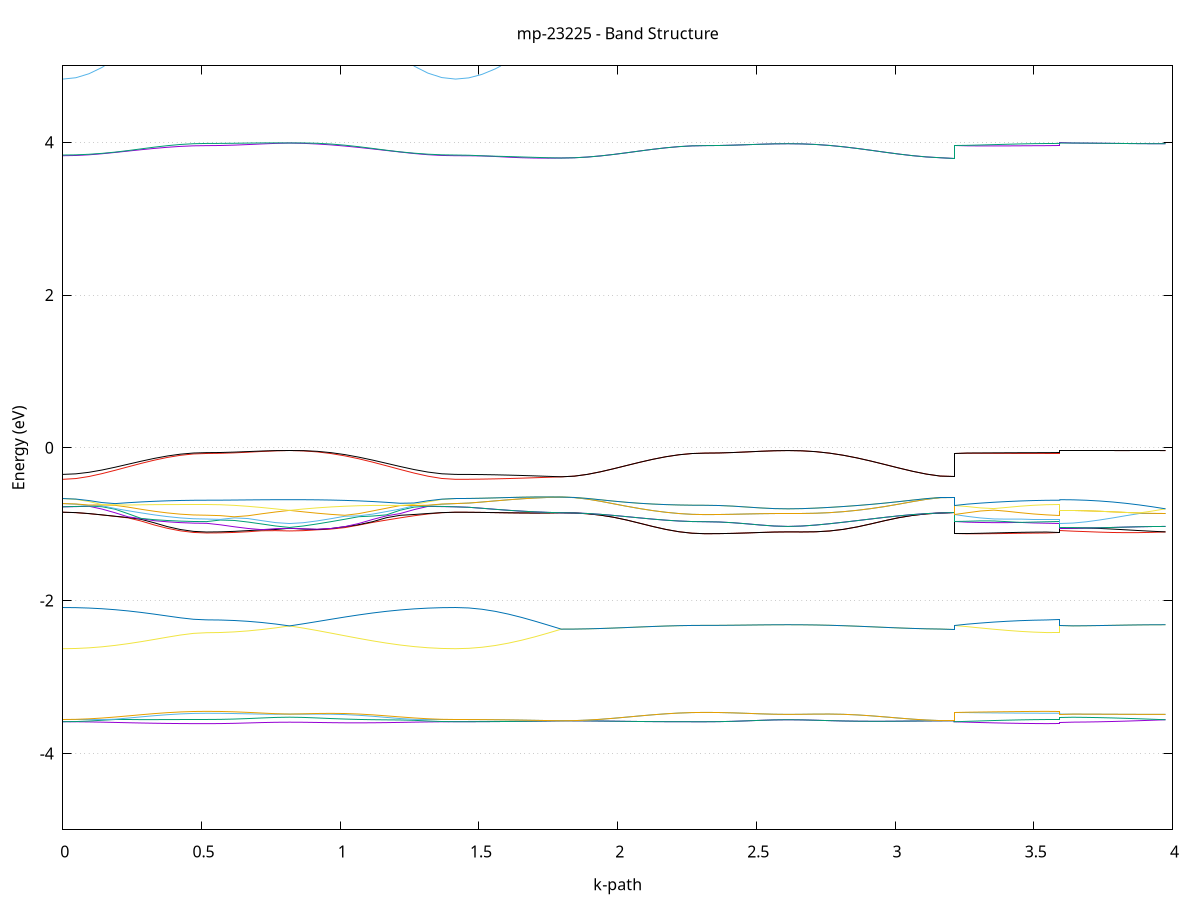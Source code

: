 set title 'mp-23225 - Band Structure'
set xlabel 'k-path'
set ylabel 'Energy (eV)'
set grid y
set yrange [-5:5]
set terminal png size 800,600
set output 'mp-23225_bands_gnuplot.png'
plot '-' using 1:2 with lines notitle, '-' using 1:2 with lines notitle, '-' using 1:2 with lines notitle, '-' using 1:2 with lines notitle, '-' using 1:2 with lines notitle, '-' using 1:2 with lines notitle, '-' using 1:2 with lines notitle, '-' using 1:2 with lines notitle, '-' using 1:2 with lines notitle, '-' using 1:2 with lines notitle, '-' using 1:2 with lines notitle, '-' using 1:2 with lines notitle, '-' using 1:2 with lines notitle, '-' using 1:2 with lines notitle, '-' using 1:2 with lines notitle, '-' using 1:2 with lines notitle, '-' using 1:2 with lines notitle, '-' using 1:2 with lines notitle, '-' using 1:2 with lines notitle, '-' using 1:2 with lines notitle, '-' using 1:2 with lines notitle, '-' using 1:2 with lines notitle, '-' using 1:2 with lines notitle, '-' using 1:2 with lines notitle, '-' using 1:2 with lines notitle, '-' using 1:2 with lines notitle, '-' using 1:2 with lines notitle, '-' using 1:2 with lines notitle, '-' using 1:2 with lines notitle, '-' using 1:2 with lines notitle, '-' using 1:2 with lines notitle, '-' using 1:2 with lines notitle, '-' using 1:2 with lines notitle, '-' using 1:2 with lines notitle, '-' using 1:2 with lines notitle, '-' using 1:2 with lines notitle, '-' using 1:2 with lines notitle, '-' using 1:2 with lines notitle, '-' using 1:2 with lines notitle, '-' using 1:2 with lines notitle, '-' using 1:2 with lines notitle, '-' using 1:2 with lines notitle, '-' using 1:2 with lines notitle, '-' using 1:2 with lines notitle, '-' using 1:2 with lines notitle, '-' using 1:2 with lines notitle, '-' using 1:2 with lines notitle, '-' using 1:2 with lines notitle
0.000000 -14.555911
0.047111 -14.555211
0.094222 -14.553111
0.141333 -14.549911
0.188443 -14.545711
0.235554 -14.540711
0.282665 -14.535211
0.329776 -14.529711
0.376887 -14.524611
0.423998 -14.520211
0.471109 -14.517211
0.518220 -14.516111
0.518220 -14.516111
0.568085 -14.515711
0.617951 -14.514611
0.667817 -14.512911
0.717682 -14.510811
0.767548 -14.508511
0.817414 -14.506411
0.817414 -14.506411
0.867279 -14.508811
0.917145 -14.512111
0.967011 -14.516411
1.016876 -14.521511
1.066742 -14.527211
1.116608 -14.533111
1.166474 -14.539111
1.216339 -14.544511
1.266205 -14.549211
1.316071 -14.552811
1.365936 -14.555111
1.415802 -14.555911
1.415802 -14.555911
1.463439 -14.555511
1.511075 -14.554411
1.558712 -14.552711
1.606349 -14.550411
1.653986 -14.547511
1.701622 -14.544211
1.749259 -14.540711
1.796896 -14.537011
1.796896 -14.537011
1.844007 -14.536511
1.891118 -14.534911
1.938229 -14.532411
1.985339 -14.529211
2.032450 -14.525611
2.079561 -14.521711
2.126672 -14.517911
2.173783 -14.514611
2.220894 -14.512011
2.268005 -14.510311
2.315115 -14.509711
2.315115 -14.509711
2.364981 -14.509511
2.414847 -14.509011
2.464712 -14.508111
2.514578 -14.507311
2.564444 -14.506611
2.614310 -14.506311
2.614310 -14.506311
2.664175 -14.506611
2.714041 -14.507811
2.763907 -14.509811
2.813772 -14.512611
2.863638 -14.516211
2.913504 -14.520211
2.963369 -14.524411
3.013235 -14.528411
3.063101 -14.531911
3.112967 -14.534711
3.162832 -14.536411
3.212698 -14.537011
3.212698 -14.509711
3.260335 -14.511011
3.307971 -14.512111
3.355608 -14.513211
3.403245 -14.514211
3.450882 -14.515011
3.498518 -14.515611
3.546155 -14.516011
3.593792 -14.516111
3.593792 -14.506411
3.641429 -14.506411
3.689065 -14.506411
3.736702 -14.506411
3.784339 -14.506311
3.831976 -14.506311
3.879612 -14.506311
3.927249 -14.506311
3.974886 -14.506311
e
0.000000 -14.518011
0.047111 -14.517611
0.094222 -14.516511
0.141333 -14.514911
0.188443 -14.512811
0.235554 -14.510411
0.282665 -14.508211
0.329776 -14.506211
0.376887 -14.504811
0.423998 -14.504011
0.471109 -14.503711
0.518220 -14.503711
0.518220 -14.503711
0.568085 -14.503711
0.617951 -14.503611
0.667817 -14.503711
0.717682 -14.504111
0.767548 -14.504911
0.817414 -14.506411
0.817414 -14.506411
0.867279 -14.504711
0.917145 -14.503711
0.967011 -14.503411
1.016876 -14.504011
1.066742 -14.505411
1.116608 -14.507411
1.166474 -14.509711
1.216339 -14.512211
1.266205 -14.514511
1.316071 -14.516411
1.365936 -14.517611
1.415802 -14.518011
1.415802 -14.518011
1.463439 -14.518411
1.511075 -14.519411
1.558712 -14.521211
1.606349 -14.523611
1.653986 -14.526511
1.701622 -14.529811
1.749259 -14.533311
1.796896 -14.537011
1.796896 -14.537011
1.844007 -14.536511
1.891118 -14.534911
1.938229 -14.532411
1.985339 -14.529211
2.032450 -14.525511
2.079561 -14.521711
2.126672 -14.517911
2.173783 -14.514611
2.220894 -14.512011
2.268005 -14.510311
2.315115 -14.509711
2.315115 -14.509711
2.364981 -14.509511
2.414847 -14.509011
2.464712 -14.508111
2.514578 -14.507211
2.564444 -14.506511
2.614310 -14.506311
2.614310 -14.506311
2.664175 -14.506611
2.714041 -14.507811
2.763907 -14.509811
2.813772 -14.512611
2.863638 -14.516211
2.913504 -14.520211
2.963369 -14.524411
3.013235 -14.528411
3.063101 -14.531911
3.112967 -14.534711
3.162832 -14.536411
3.212698 -14.537011
3.212698 -14.509711
3.260335 -14.508511
3.307971 -14.507411
3.355608 -14.506311
3.403245 -14.505411
3.450882 -14.504711
3.498518 -14.504111
3.546155 -14.503811
3.593792 -14.503711
3.593792 -14.506411
3.641429 -14.506411
3.689065 -14.506411
3.736702 -14.506411
3.784339 -14.506311
3.831976 -14.506311
3.879612 -14.506311
3.927249 -14.506311
3.974886 -14.506311
e
0.000000 -13.552411
0.047111 -13.553211
0.094222 -13.555511
0.141333 -13.559111
0.188443 -13.563611
0.235554 -13.568611
0.282665 -13.573911
0.329776 -13.578911
0.376887 -13.583311
0.423998 -13.586811
0.471109 -13.589011
0.518220 -13.589711
0.518220 -13.589711
0.568085 -13.589911
0.617951 -13.590311
0.667817 -13.591011
0.717682 -13.591911
0.767548 -13.592611
0.817414 -13.593011
0.817414 -13.593011
0.867279 -13.592511
0.917145 -13.591011
0.967011 -13.588311
1.016876 -13.584411
1.066742 -13.579511
1.116608 -13.574011
1.166474 -13.568211
1.216339 -13.563011
1.266205 -13.558811
1.316071 -13.555611
1.365936 -13.553311
1.415802 -13.552411
1.415802 -13.552411
1.463439 -13.552411
1.511075 -13.552211
1.558712 -13.551911
1.606349 -13.551611
1.653986 -13.551111
1.701622 -13.550611
1.749259 -13.550111
1.796896 -13.549511
1.796896 -13.549511
1.844007 -13.550111
1.891118 -13.552011
1.938229 -13.555111
1.985339 -13.559011
2.032450 -13.563511
2.079561 -13.568311
2.126672 -13.572911
2.173783 -13.577011
2.220894 -13.580211
2.268005 -13.582211
2.315115 -13.582911
2.315115 -13.582911
2.364981 -13.582711
2.414847 -13.582411
2.464712 -13.581811
2.514578 -13.581311
2.564444 -13.580911
2.614310 -13.580811
2.614310 -13.580811
2.664175 -13.580811
2.714041 -13.580311
2.763907 -13.579011
2.813772 -13.576611
2.863638 -13.573211
2.913504 -13.569011
2.963369 -13.564411
3.013235 -13.559811
3.063101 -13.555611
3.112967 -13.552311
3.162832 -13.550211
3.212698 -13.549511
3.212698 -13.582911
3.260335 -13.584211
3.307971 -13.585511
3.355608 -13.586711
3.403245 -13.587711
3.450882 -13.588611
3.498518 -13.589211
3.546155 -13.589611
3.593792 -13.589711
3.593792 -13.593011
3.641429 -13.592711
3.689065 -13.592011
3.736702 -13.590911
3.784339 -13.589411
3.831976 -13.587611
3.879612 -13.585511
3.927249 -13.583211
3.974886 -13.580811
e
0.000000 -13.552411
0.047111 -13.552911
0.094222 -13.554011
0.141333 -13.555711
0.188443 -13.557711
0.235554 -13.560111
0.282665 -13.563411
0.329776 -13.567211
0.376887 -13.570711
0.423998 -13.573511
0.471109 -13.575411
0.518220 -13.576011
0.518220 -13.576011
0.568085 -13.575711
0.617951 -13.574911
0.667817 -13.573611
0.717682 -13.571911
0.767548 -13.570011
0.817414 -13.568611
0.817414 -13.568611
0.867279 -13.570411
0.917145 -13.572511
0.967011 -13.573511
1.016876 -13.573211
1.066742 -13.571711
1.116608 -13.569111
1.166474 -13.565711
1.216339 -13.561811
1.266205 -13.557711
1.316071 -13.554611
1.365936 -13.552911
1.415802 -13.552411
1.415802 -13.552411
1.463439 -13.552311
1.511075 -13.552211
1.558712 -13.551911
1.606349 -13.551511
1.653986 -13.551111
1.701622 -13.550611
1.749259 -13.550011
1.796896 -13.549511
1.796896 -13.549511
1.844007 -13.550111
1.891118 -13.552011
1.938229 -13.555111
1.985339 -13.559011
2.032450 -13.563511
2.079561 -13.568311
2.126672 -13.572911
2.173783 -13.577011
2.220894 -13.580111
2.268005 -13.582211
2.315115 -13.582911
2.315115 -13.582911
2.364981 -13.582711
2.414847 -13.582311
2.464712 -13.581811
2.514578 -13.581211
2.564444 -13.580911
2.614310 -13.580811
2.614310 -13.580811
2.664175 -13.580711
2.714041 -13.580311
2.763907 -13.579011
2.813772 -13.576611
2.863638 -13.573211
2.913504 -13.569011
2.963369 -13.564411
3.013235 -13.559811
3.063101 -13.555611
3.112967 -13.552311
3.162832 -13.550211
3.212698 -13.549511
3.212698 -13.582911
3.260335 -13.581511
3.307971 -13.580211
3.355608 -13.579011
3.403245 -13.577911
3.450882 -13.577111
3.498518 -13.576511
3.546155 -13.576111
3.593792 -13.576011
3.593792 -13.568611
3.641429 -13.568811
3.689065 -13.569511
3.736702 -13.570611
3.784339 -13.572211
3.831976 -13.574011
3.879612 -13.576111
3.927249 -13.578411
3.974886 -13.580811
e
0.000000 -13.546511
0.047111 -13.547011
0.094222 -13.548511
0.141333 -13.550911
0.188443 -13.554111
0.235554 -13.557611
0.282665 -13.560611
0.329776 -13.562711
0.376887 -13.564411
0.423998 -13.565711
0.471109 -13.566411
0.518220 -13.566711
0.518220 -13.566711
0.568085 -13.566811
0.617951 -13.567011
0.667817 -13.567111
0.717682 -13.567011
0.767548 -13.566511
0.817414 -13.565511
0.817414 -13.565511
0.867279 -13.564611
0.917145 -13.562911
0.967011 -13.561011
1.016876 -13.559111
1.066742 -13.557111
1.116608 -13.555211
1.166474 -13.553411
1.216339 -13.551711
1.266205 -13.550111
1.316071 -13.548411
1.365936 -13.547011
1.415802 -13.546511
1.415802 -13.546511
1.463439 -13.546611
1.511075 -13.546811
1.558712 -13.547011
1.606349 -13.547411
1.653986 -13.547811
1.701622 -13.548411
1.749259 -13.548911
1.796896 -13.549411
1.796896 -13.549411
1.844007 -13.549711
1.891118 -13.550211
1.938229 -13.551011
1.985339 -13.552111
2.032450 -13.553311
2.079561 -13.554611
2.126672 -13.555811
2.173783 -13.556811
2.220894 -13.557611
2.268005 -13.558211
2.315115 -13.558311
2.315115 -13.558311
2.364981 -13.558811
2.414847 -13.560111
2.464712 -13.561911
2.514578 -13.563811
2.564444 -13.565311
2.614310 -13.565811
2.614310 -13.565811
2.664175 -13.565311
2.714041 -13.564011
2.763907 -13.562211
2.813772 -13.560211
2.863638 -13.558111
2.913504 -13.556111
2.963369 -13.554211
3.013235 -13.552611
3.063101 -13.551311
3.112967 -13.550311
3.162832 -13.549711
3.212698 -13.549411
3.212698 -13.558311
3.260335 -13.560011
3.307971 -13.561611
3.355608 -13.563111
3.403245 -13.564411
3.450882 -13.565411
3.498518 -13.566111
3.546155 -13.566511
3.593792 -13.566711
3.593792 -13.565511
3.641429 -13.565611
3.689065 -13.565611
3.736702 -13.565611
3.784339 -13.565711
3.831976 -13.565711
3.879612 -13.565811
3.927249 -13.565811
3.974886 -13.565811
e
0.000000 -13.546511
0.047111 -13.546511
0.094222 -13.546411
0.141333 -13.546411
0.188443 -13.546711
0.235554 -13.547011
0.282665 -13.547611
0.329776 -13.548111
0.376887 -13.548711
0.423998 -13.549111
0.471109 -13.549411
0.518220 -13.549511
0.518220 -13.549511
0.568085 -13.550211
0.617951 -13.552111
0.667817 -13.555111
0.717682 -13.558711
0.767548 -13.562611
0.817414 -13.565511
0.817414 -13.565511
0.867279 -13.564011
0.917145 -13.561611
0.967011 -13.559011
1.016876 -13.556411
1.066742 -13.553911
1.116608 -13.551611
1.166474 -13.549711
1.216339 -13.548211
1.266205 -13.547111
1.316071 -13.546611
1.365936 -13.546511
1.415802 -13.546511
1.415802 -13.546511
1.463439 -13.546511
1.511075 -13.546711
1.558712 -13.547011
1.606349 -13.547311
1.653986 -13.547811
1.701622 -13.548311
1.749259 -13.548911
1.796896 -13.549411
1.796896 -13.549411
1.844007 -13.549611
1.891118 -13.550211
1.938229 -13.551011
1.985339 -13.552111
2.032450 -13.553311
2.079561 -13.554511
2.126672 -13.555711
2.173783 -13.556811
2.220894 -13.557611
2.268005 -13.558111
2.315115 -13.558311
2.315115 -13.558311
2.364981 -13.558811
2.414847 -13.560011
2.464712 -13.561911
2.514578 -13.563811
2.564444 -13.565211
2.614310 -13.565811
2.614310 -13.565811
2.664175 -13.565311
2.714041 -13.564011
2.763907 -13.562211
2.813772 -13.560211
2.863638 -13.558111
2.913504 -13.556111
2.963369 -13.554211
3.013235 -13.552611
3.063101 -13.551211
3.112967 -13.550311
3.162832 -13.549711
3.212698 -13.549411
3.212698 -13.558311
3.260335 -13.556611
3.307971 -13.555011
3.355608 -13.553411
3.403245 -13.552111
3.450882 -13.551011
3.498518 -13.550211
3.546155 -13.549711
3.593792 -13.549511
3.593792 -13.565511
3.641429 -13.565511
3.689065 -13.565611
3.736702 -13.565611
3.784339 -13.565711
3.831976 -13.565711
3.879612 -13.565711
3.927249 -13.565811
3.974886 -13.565811
e
0.000000 -5.902711
0.047111 -5.900911
0.094222 -5.895811
0.141333 -5.887811
0.188443 -5.877311
0.235554 -5.865211
0.282665 -5.852411
0.329776 -5.840011
0.376887 -5.828911
0.423998 -5.820211
0.471109 -5.814611
0.518220 -5.812711
0.518220 -5.812711
0.568085 -5.811711
0.617951 -5.809111
0.667817 -5.805411
0.717682 -5.801311
0.767548 -5.797911
0.817414 -5.796011
0.817414 -5.796011
0.867279 -5.798111
0.917145 -5.803011
0.967011 -5.810711
1.016876 -5.821111
1.066742 -5.833511
1.116608 -5.847211
1.166474 -5.861211
1.216339 -5.874511
1.266205 -5.886111
1.316071 -5.895011
1.365936 -5.900711
1.415802 -5.902711
1.415802 -5.902711
1.463439 -5.902611
1.511075 -5.902311
1.558712 -5.901911
1.606349 -5.901211
1.653986 -5.900511
1.701622 -5.899611
1.749259 -5.898611
1.796896 -5.897511
1.796896 -5.897511
1.844007 -5.895811
1.891118 -5.890811
1.938229 -5.882911
1.985339 -5.872611
2.032450 -5.860811
2.079561 -5.848211
2.126672 -5.836111
2.173783 -5.825311
2.220894 -5.816811
2.268005 -5.811411
2.315115 -5.809511
2.315115 -5.809511
2.364981 -5.808711
2.414847 -5.806411
2.464712 -5.803211
2.514578 -5.799811
2.564444 -5.797111
2.614310 -5.796111
2.614310 -5.796111
2.664175 -5.797311
2.714041 -5.801411
2.763907 -5.808411
2.813772 -5.818111
2.863638 -5.830011
2.913504 -5.843311
2.963369 -5.856911
3.013235 -5.869911
3.063101 -5.881211
3.112967 -5.890011
3.162832 -5.895611
3.212698 -5.897511
3.212698 -5.809511
3.260335 -5.810211
3.307971 -5.810811
3.355608 -5.811311
3.403245 -5.811811
3.450882 -5.812111
3.498518 -5.812411
3.546155 -5.812611
3.593792 -5.812711
3.593792 -5.796011
3.641429 -5.796011
3.689065 -5.796011
3.736702 -5.796011
3.784339 -5.796011
3.831976 -5.796011
3.879612 -5.796111
3.927249 -5.796111
3.974886 -5.796111
e
0.000000 -5.891411
0.047111 -5.889711
0.094222 -5.884811
0.141333 -5.877111
0.188443 -5.867111
0.235554 -5.855611
0.282665 -5.843411
0.329776 -5.831611
0.376887 -5.821211
0.423998 -5.813011
0.471109 -5.807811
0.518220 -5.806011
0.518220 -5.806011
0.568085 -5.805311
0.617951 -5.803411
0.667817 -5.800711
0.717682 -5.798011
0.767548 -5.796211
0.817414 -5.795911
0.817414 -5.795911
0.867279 -5.796311
0.917145 -5.799611
0.967011 -5.805811
1.016876 -5.814811
1.066742 -5.826011
1.116608 -5.838711
1.166474 -5.851911
1.216339 -5.864511
1.266205 -5.875511
1.316071 -5.884111
1.365936 -5.889511
1.415802 -5.891411
1.415802 -5.891411
1.463439 -5.891511
1.511075 -5.891911
1.558712 -5.892411
1.606349 -5.893211
1.653986 -5.894211
1.701622 -5.895211
1.749259 -5.896411
1.796896 -5.897511
1.796896 -5.897511
1.844007 -5.895811
1.891118 -5.890811
1.938229 -5.882911
1.985339 -5.872611
2.032450 -5.860711
2.079561 -5.848211
2.126672 -5.836111
2.173783 -5.825311
2.220894 -5.816811
2.268005 -5.811411
2.315115 -5.809511
2.315115 -5.809511
2.364981 -5.808711
2.414847 -5.806411
2.464712 -5.803211
2.514578 -5.799811
2.564444 -5.797111
2.614310 -5.796111
2.614310 -5.796111
2.664175 -5.797311
2.714041 -5.801411
2.763907 -5.808411
2.813772 -5.818111
2.863638 -5.830011
2.913504 -5.843311
2.963369 -5.856911
3.013235 -5.869911
3.063101 -5.881211
3.112967 -5.890011
3.162832 -5.895611
3.212698 -5.897511
3.212698 -5.809511
3.260335 -5.808911
3.307971 -5.808211
3.355608 -5.807611
3.403245 -5.807111
3.450882 -5.806611
3.498518 -5.806311
3.546155 -5.806111
3.593792 -5.806011
3.593792 -5.795911
3.641429 -5.796011
3.689065 -5.796011
3.736702 -5.796011
3.784339 -5.796011
3.831976 -5.796011
3.879612 -5.796011
3.927249 -5.796111
3.974886 -5.796111
e
0.000000 -3.585311
0.047111 -3.586011
0.094222 -3.588011
0.141333 -3.591111
0.188443 -3.594711
0.235554 -3.598611
0.282665 -3.602211
0.329776 -3.605311
0.376887 -3.607811
0.423998 -3.609511
0.471109 -3.610511
0.518220 -3.610911
0.518220 -3.610911
0.568085 -3.609711
0.617951 -3.606411
0.667817 -3.601611
0.717682 -3.596611
0.767548 -3.592911
0.817414 -3.591611
0.817414 -3.591611
0.867279 -3.592711
0.917145 -3.595211
0.967011 -3.597811
1.016876 -3.599711
1.066742 -3.600211
1.116608 -3.599311
1.166474 -3.597211
1.216339 -3.594311
1.266205 -3.591111
1.316071 -3.588211
1.365936 -3.586111
1.415802 -3.585311
1.415802 -3.585311
1.463439 -3.585111
1.511075 -3.584511
1.558712 -3.583511
1.606349 -3.582211
1.653986 -3.580411
1.701622 -3.578311
1.749259 -3.575811
1.796896 -3.573111
1.796896 -3.573111
1.844007 -3.573511
1.891118 -3.574711
1.938229 -3.576411
1.985339 -3.578511
2.032450 -3.580611
2.079561 -3.582511
2.126672 -3.583911
2.173783 -3.584911
2.220894 -3.585511
2.268005 -3.585711
2.315115 -3.585811
2.315115 -3.585811
2.364981 -3.584411
2.414847 -3.580311
2.464712 -3.574211
2.514578 -3.567411
2.564444 -3.561711
2.614310 -3.559511
2.614310 -3.559511
2.664175 -3.561511
2.714041 -3.566111
2.763907 -3.571311
2.813772 -3.575711
2.863638 -3.578611
2.913504 -3.579811
2.963369 -3.579611
3.013235 -3.578411
3.063101 -3.576611
3.112967 -3.574811
3.162832 -3.573511
3.212698 -3.573111
3.212698 -3.585811
3.260335 -3.591111
3.307971 -3.596011
3.355608 -3.600311
3.403245 -3.604011
3.450882 -3.607011
3.498518 -3.609111
3.546155 -3.610411
3.593792 -3.610911
3.593792 -3.591611
3.641429 -3.591011
3.689065 -3.589211
3.736702 -3.586311
3.784339 -3.582311
3.831976 -3.577511
3.879612 -3.572011
3.927249 -3.565911
3.974886 -3.559511
e
0.000000 -3.585311
0.047111 -3.583111
0.094222 -3.576511
0.141333 -3.566311
0.188443 -3.558211
0.235554 -3.558211
0.282665 -3.558111
0.329776 -3.557911
0.376887 -3.557411
0.423998 -3.556811
0.471109 -3.556311
0.518220 -3.556111
0.518220 -3.556111
0.568085 -3.554711
0.617951 -3.550511
0.667817 -3.544111
0.717682 -3.536411
0.767548 -3.529211
0.817414 -3.526111
0.817414 -3.526111
0.867279 -3.529211
0.917145 -3.536211
0.967011 -3.543911
1.016876 -3.550611
1.066742 -3.555711
1.116608 -3.559111
1.166474 -3.561111
1.216339 -3.562711
1.266205 -3.567111
1.316071 -3.575911
1.365936 -3.582811
1.415802 -3.585311
1.415802 -3.585311
1.463439 -3.585111
1.511075 -3.584511
1.558712 -3.583511
1.606349 -3.582211
1.653986 -3.580411
1.701622 -3.578211
1.749259 -3.575811
1.796896 -3.573111
1.796896 -3.573111
1.844007 -3.573511
1.891118 -3.574711
1.938229 -3.576411
1.985339 -3.578511
2.032450 -3.580611
2.079561 -3.582511
2.126672 -3.583911
2.173783 -3.584911
2.220894 -3.585511
2.268005 -3.585711
2.315115 -3.585811
2.315115 -3.585811
2.364981 -3.584411
2.414847 -3.580311
2.464712 -3.574211
2.514578 -3.567411
2.564444 -3.561711
2.614310 -3.559511
2.614310 -3.559511
2.664175 -3.561511
2.714041 -3.566111
2.763907 -3.571311
2.813772 -3.575711
2.863638 -3.578611
2.913504 -3.579811
2.963369 -3.579611
3.013235 -3.578411
3.063101 -3.576611
3.112967 -3.574811
3.162832 -3.573511
3.212698 -3.573111
3.212698 -3.585811
3.260335 -3.580411
3.307971 -3.575011
3.355608 -3.569811
3.403245 -3.565311
3.450882 -3.561411
3.498518 -3.558511
3.546155 -3.556711
3.593792 -3.556111
3.593792 -3.526111
3.641429 -3.526711
3.689065 -3.528711
3.736702 -3.531811
3.784339 -3.536011
3.831976 -3.541111
3.879612 -3.546911
3.927249 -3.553111
3.974886 -3.559511
e
0.000000 -3.556511
0.047111 -3.556611
0.094222 -3.556911
0.141333 -3.557111
0.188443 -3.552311
0.235554 -3.537511
0.282665 -3.521811
0.329776 -3.506711
0.376887 -3.493511
0.423998 -3.483211
0.471109 -3.476711
0.518220 -3.474511
0.518220 -3.474511
0.568085 -3.475511
0.617951 -3.478411
0.667817 -3.482311
0.717682 -3.485711
0.767548 -3.487211
0.817414 -3.485711
0.817414 -3.485711
0.867279 -3.486511
0.917145 -3.485711
0.967011 -3.486911
1.016876 -3.491811
1.066742 -3.501111
1.116608 -3.514011
1.166474 -3.529111
1.216339 -3.544011
1.266205 -3.554111
1.316071 -3.556511
1.365936 -3.556611
1.415802 -3.556511
1.415802 -3.556511
1.463439 -3.556911
1.511075 -3.558011
1.558712 -3.559611
1.606349 -3.561811
1.653986 -3.564411
1.701622 -3.567311
1.749259 -3.570211
1.796896 -3.573111
1.796896 -3.573111
1.844007 -3.570811
1.891118 -3.564211
1.938229 -3.553711
1.985339 -3.540311
2.032450 -3.525211
2.079561 -3.509511
2.126672 -3.494711
2.173783 -3.481811
2.220894 -3.471911
2.268005 -3.465611
2.315115 -3.463511
2.315115 -3.463511
2.364981 -3.465011
2.414847 -3.469311
2.464712 -3.475511
2.514578 -3.482211
2.564444 -3.487511
2.614310 -3.489511
2.614310 -3.489511
2.664175 -3.488011
2.714041 -3.485611
2.763907 -3.485111
2.813772 -3.488511
2.863638 -3.496311
2.913504 -3.508111
2.963369 -3.522511
3.013235 -3.537711
3.063101 -3.551811
3.112967 -3.563211
3.162832 -3.570511
3.212698 -3.573111
3.212698 -3.463511
3.260335 -3.465811
3.307971 -3.468011
3.355608 -3.469911
3.403245 -3.471511
3.450882 -3.472811
3.498518 -3.473711
3.546155 -3.474311
3.593792 -3.474511
3.593792 -3.485711
3.641429 -3.485911
3.689065 -3.486311
3.736702 -3.486911
3.784339 -3.487611
3.831976 -3.488311
3.879612 -3.488911
3.927249 -3.489411
3.974886 -3.489511
e
0.000000 -3.556511
0.047111 -3.554311
0.094222 -3.547611
0.141333 -3.537311
0.188443 -3.524111
0.235554 -3.509211
0.282665 -3.493811
0.329776 -3.479411
0.376887 -3.467011
0.423998 -3.457511
0.471109 -3.451711
0.518220 -3.449711
0.518220 -3.449711
0.568085 -3.451311
0.617951 -3.456011
0.667817 -3.463311
0.717682 -3.472011
0.767548 -3.480411
0.817414 -3.485711
0.817414 -3.485711
0.867279 -3.481811
0.917145 -3.477711
0.967011 -3.475911
1.016876 -3.478111
1.066742 -3.484811
1.116608 -3.495311
1.166474 -3.508611
1.216339 -3.522711
1.266205 -3.536011
1.316071 -3.546811
1.365936 -3.554011
1.415802 -3.556511
1.415802 -3.556511
1.463439 -3.556911
1.511075 -3.557911
1.558712 -3.559611
1.606349 -3.561811
1.653986 -3.564411
1.701622 -3.567211
1.749259 -3.570211
1.796896 -3.573111
1.796896 -3.573111
1.844007 -3.570811
1.891118 -3.564111
1.938229 -3.553711
1.985339 -3.540311
2.032450 -3.525211
2.079561 -3.509511
2.126672 -3.494711
2.173783 -3.481811
2.220894 -3.471911
2.268005 -3.465611
2.315115 -3.463511
2.315115 -3.463511
2.364981 -3.465011
2.414847 -3.469311
2.464712 -3.475511
2.514578 -3.482211
2.564444 -3.487511
2.614310 -3.489511
2.614310 -3.489511
2.664175 -3.488011
2.714041 -3.485611
2.763907 -3.485111
2.813772 -3.488511
2.863638 -3.496311
2.913504 -3.508111
2.963369 -3.522511
3.013235 -3.537611
3.063101 -3.551811
3.112967 -3.563211
3.162832 -3.570511
3.212698 -3.573111
3.212698 -3.463511
3.260335 -3.461111
3.307971 -3.458611
3.355608 -3.456211
3.403245 -3.454111
3.450882 -3.452211
3.498518 -3.450811
3.546155 -3.450011
3.593792 -3.449711
3.593792 -3.485711
3.641429 -3.485911
3.689065 -3.486311
3.736702 -3.486911
3.784339 -3.487611
3.831976 -3.488311
3.879612 -3.488911
3.927249 -3.489311
3.974886 -3.489511
e
0.000000 -2.629511
0.047111 -2.626711
0.094222 -2.618411
0.141333 -2.604911
0.188443 -2.586411
0.235554 -2.563611
0.282665 -2.537311
0.329776 -2.508411
0.376887 -2.478711
0.423998 -2.450711
0.471109 -2.429011
0.518220 -2.420411
0.518220 -2.420411
0.568085 -2.417711
0.617951 -2.409611
0.667817 -2.396511
0.717682 -2.378611
0.767548 -2.356711
0.817414 -2.331411
0.817414 -2.331411
0.867279 -2.360011
0.917145 -2.391811
0.967011 -2.425711
1.016876 -2.460411
1.066742 -2.494511
1.116608 -2.526811
1.166474 -2.556111
1.216339 -2.581411
1.266205 -2.602011
1.316071 -2.617111
1.365936 -2.626311
1.415802 -2.629511
1.415802 -2.629511
1.463439 -2.624711
1.511075 -2.610711
1.558712 -2.587911
1.606349 -2.556811
1.653986 -2.518511
1.701622 -2.474211
1.749259 -2.425311
1.796896 -2.373611
1.796896 -2.373611
1.844007 -2.372611
1.891118 -2.369711
1.938229 -2.365111
1.985339 -2.359211
2.032450 -2.352511
2.079561 -2.345411
2.126672 -2.338711
2.173783 -2.332711
2.220894 -2.328111
2.268005 -2.325211
2.315115 -2.324211
2.315115 -2.324211
2.364981 -2.323711
2.414847 -2.322211
2.464712 -2.320211
2.514578 -2.318011
2.564444 -2.316411
2.614310 -2.315711
2.614310 -2.315711
2.664175 -2.316511
2.714041 -2.318911
2.763907 -2.322911
2.813772 -2.328511
2.863638 -2.335211
2.913504 -2.342611
2.963369 -2.350311
3.013235 -2.357611
3.063101 -2.364111
3.112967 -2.369211
3.162832 -2.372511
3.212698 -2.373611
3.212698 -2.324211
3.260335 -2.341111
3.307971 -2.358211
3.355608 -2.374711
3.403245 -2.389711
3.450882 -2.402511
3.498518 -2.412211
3.546155 -2.418311
3.593792 -2.420411
3.593792 -2.331411
3.641429 -2.330811
3.689065 -2.329111
3.736702 -2.326511
3.784339 -2.323611
3.831976 -2.320611
3.879612 -2.318011
3.927249 -2.316311
3.974886 -2.315711
e
0.000000 -2.090511
0.047111 -2.092211
0.094222 -2.097511
0.141333 -2.106411
0.188443 -2.119011
0.235554 -2.135111
0.282665 -2.154711
0.329776 -2.177211
0.376887 -2.201411
0.423998 -2.225211
0.471109 -2.244311
0.518220 -2.252011
0.518220 -2.252011
0.568085 -2.254111
0.617951 -2.260411
0.667817 -2.271211
0.717682 -2.286611
0.767548 -2.306711
0.817414 -2.331311
0.817414 -2.331311
0.867279 -2.303511
0.917145 -2.274111
0.967011 -2.244211
1.016876 -2.214911
1.066742 -2.187311
1.116608 -2.162211
1.166474 -2.140411
1.216339 -2.122411
1.266205 -2.108311
1.316071 -2.098411
1.365936 -2.092511
1.415802 -2.090511
1.415802 -2.090511
1.463439 -2.096211
1.511075 -2.113211
1.558712 -2.140611
1.606349 -2.176911
1.653986 -2.220311
1.701622 -2.269011
1.749259 -2.320811
1.796896 -2.373511
1.796896 -2.373511
1.844007 -2.372611
1.891118 -2.369711
1.938229 -2.365111
1.985339 -2.359211
2.032450 -2.352511
2.079561 -2.345411
2.126672 -2.338711
2.173783 -2.332711
2.220894 -2.328111
2.268005 -2.325211
2.315115 -2.324211
2.315115 -2.324211
2.364981 -2.323711
2.414847 -2.322211
2.464712 -2.320211
2.514578 -2.318011
2.564444 -2.316411
2.614310 -2.315711
2.614310 -2.315711
2.664175 -2.316511
2.714041 -2.318911
2.763907 -2.322911
2.813772 -2.328511
2.863638 -2.335111
2.913504 -2.342611
2.963369 -2.350311
3.013235 -2.357611
3.063101 -2.364111
3.112967 -2.369211
3.162832 -2.372411
3.212698 -2.373511
3.212698 -2.324211
3.260335 -2.308211
3.307971 -2.293811
3.355608 -2.281111
3.403245 -2.270711
3.450882 -2.262511
3.498518 -2.256711
3.546155 -2.253211
3.593792 -2.252011
3.593792 -2.331311
3.641429 -2.330711
3.689065 -2.329111
3.736702 -2.326511
3.784339 -2.323511
3.831976 -2.320511
3.879612 -2.318011
3.927249 -2.316311
3.974886 -2.315711
e
0.000000 -0.843011
0.047111 -0.848511
0.094222 -0.861811
0.141333 -0.878311
0.188443 -0.897211
0.235554 -0.917211
0.282665 -0.958511
0.329776 -1.009811
0.376887 -1.053611
0.423998 -1.086911
0.471109 -1.107611
0.518220 -1.114511
0.518220 -1.114511
0.568085 -1.112811
0.617951 -1.107511
0.667817 -1.098511
0.717682 -1.085611
0.767548 -1.084211
0.817414 -1.088011
0.817414 -1.088011
0.867279 -1.084211
0.917145 -1.073211
0.967011 -1.063411
1.016876 -1.044511
1.066742 -1.011711
1.116608 -0.976211
1.166474 -0.946011
1.216339 -0.916411
1.266205 -0.889211
1.316071 -0.866011
1.365936 -0.849311
1.415802 -0.843011
1.415802 -0.843011
1.463439 -0.843711
1.511075 -0.845511
1.558712 -0.848111
1.606349 -0.850711
1.653986 -0.852711
1.701622 -0.853511
1.749259 -0.852711
1.796896 -0.850011
1.796896 -0.850011
1.844007 -0.853111
1.891118 -0.863211
1.938229 -0.881311
1.985339 -0.908811
2.032450 -0.945111
2.079561 -0.987011
2.126672 -1.029711
2.173783 -1.068211
2.220894 -1.098511
2.268005 -1.117811
2.315115 -1.124411
2.315115 -1.124411
2.364981 -1.123211
2.414847 -1.119811
2.464712 -1.114411
2.514578 -1.108011
2.564444 -1.102511
2.614310 -1.100411
2.614310 -1.100411
2.664175 -1.101211
2.714041 -1.099111
2.763907 -1.088611
2.813772 -1.067211
2.863638 -1.035111
2.913504 -0.995411
2.963369 -0.953211
3.013235 -0.914711
3.063101 -0.884711
3.112967 -0.864611
3.162832 -0.853511
3.212698 -0.850011
3.212698 -1.124411
3.260335 -1.125311
3.307971 -1.124911
3.355608 -1.123411
3.403245 -1.121211
3.450882 -1.118711
3.498518 -1.116511
3.546155 -1.115011
3.593792 -1.114511
3.593792 -1.088011
3.641429 -1.090811
3.689065 -1.097011
3.736702 -1.103611
3.784339 -1.108411
3.831976 -1.110511
3.879612 -1.109811
3.927249 -1.106311
3.974886 -1.100411
e
0.000000 -0.842911
0.047111 -0.847811
0.094222 -0.860511
0.141333 -0.877711
0.188443 -0.895511
0.235554 -0.912211
0.282665 -0.936511
0.329776 -0.981611
0.376887 -1.031311
0.423998 -1.069511
0.471109 -1.093711
0.518220 -1.102011
0.518220 -1.102011
0.568085 -1.099911
0.617951 -1.093611
0.667817 -1.083711
0.717682 -1.073211
0.767548 -1.069111
0.817414 -1.052811
0.817414 -1.052811
0.867279 -1.064011
0.917145 -1.069211
0.967011 -1.056211
1.016876 -1.032611
1.066742 -1.005611
1.116608 -0.967211
1.166474 -0.914811
1.216339 -0.883411
1.266205 -0.872611
1.316071 -0.859811
1.365936 -0.848111
1.415802 -0.842911
1.415802 -0.842911
1.463439 -0.843611
1.511075 -0.845511
1.558712 -0.848111
1.606349 -0.850711
1.653986 -0.852711
1.701622 -0.853511
1.749259 -0.852711
1.796896 -0.849911
1.796896 -0.849911
1.844007 -0.853111
1.891118 -0.863111
1.938229 -0.881311
1.985339 -0.908811
2.032450 -0.945111
2.079561 -0.987011
2.126672 -1.029711
2.173783 -1.068211
2.220894 -1.098511
2.268005 -1.117711
2.315115 -1.124311
2.315115 -1.124311
2.364981 -1.123211
2.414847 -1.119711
2.464712 -1.114411
2.514578 -1.108011
2.564444 -1.102511
2.614310 -1.100411
2.614310 -1.100411
2.664175 -1.101211
2.714041 -1.099111
2.763907 -1.088611
2.813772 -1.067211
2.863638 -1.035111
2.913504 -0.995411
2.963369 -0.953211
3.013235 -0.914711
3.063101 -0.884711
3.112967 -0.864611
3.162832 -0.853511
3.212698 -0.849911
3.212698 -1.124311
3.260335 -1.122011
3.307971 -1.118611
3.355608 -1.114411
3.403245 -1.110111
3.450882 -1.106411
3.498518 -1.103811
3.546155 -1.102411
3.593792 -1.102011
3.593792 -1.052811
3.641429 -1.052011
3.689065 -1.049911
3.736702 -1.055111
3.784339 -1.063711
3.831976 -1.073311
3.879612 -1.083211
3.927249 -1.092411
3.974886 -1.100411
e
0.000000 -0.772311
0.047111 -0.769811
0.094222 -0.764211
0.141333 -0.801611
0.188443 -0.849911
0.235554 -0.903711
0.282665 -0.927511
0.329776 -0.953811
0.376887 -0.968211
0.423998 -0.979111
0.471109 -0.985811
0.518220 -0.988111
0.518220 -0.988111
0.568085 -1.007811
0.617951 -1.033411
0.667817 -1.055911
0.717682 -1.071011
0.767548 -1.058111
0.817414 -1.052811
0.817414 -1.052811
0.867279 -1.059911
0.917145 -1.065011
0.967011 -1.055611
1.016876 -1.031011
1.066742 -0.990711
1.116608 -0.938011
1.166474 -0.890611
1.216339 -0.860111
1.266205 -0.808811
1.316071 -0.766911
1.365936 -0.769611
1.415802 -0.772311
1.415802 -0.772311
1.463439 -0.778511
1.511075 -0.791211
1.558712 -0.804911
1.606349 -0.817711
1.653986 -0.828811
1.701622 -0.838011
1.749259 -0.845111
1.796896 -0.849911
1.796896 -0.849911
1.844007 -0.852411
1.891118 -0.859611
1.938229 -0.870711
1.985339 -0.884811
2.032450 -0.900811
2.079561 -0.917411
2.126672 -0.933311
2.173783 -0.947211
2.220894 -0.958011
2.268005 -0.964911
2.315115 -0.967211
2.315115 -0.967211
2.364981 -0.970711
2.414847 -0.980311
2.464712 -0.994411
2.514578 -1.010311
2.564444 -1.023711
2.614310 -1.029111
2.614310 -1.029111
2.664175 -1.023911
2.714041 -1.011011
2.763907 -0.993611
2.813772 -0.973811
2.863638 -0.952711
2.913504 -0.931111
2.963369 -0.910011
3.013235 -0.890511
3.063101 -0.873811
3.112967 -0.860911
3.162832 -0.852711
3.212698 -0.849911
3.212698 -0.967211
3.260335 -0.972911
3.307971 -0.977211
3.355608 -0.979311
3.403245 -0.979111
3.450882 -0.976511
3.498518 -0.983211
3.546155 -0.986911
3.593792 -0.988111
3.593792 -1.052811
3.641429 -1.052011
3.689065 -1.049911
3.736702 -1.046511
3.784339 -1.042211
3.831976 -1.037611
3.879612 -1.033311
3.927249 -1.030211
3.974886 -1.029111
e
0.000000 -0.772211
0.047111 -0.767411
0.094222 -0.763111
0.141333 -0.770911
0.188443 -0.803411
0.235554 -0.862611
0.282665 -0.923911
0.329776 -0.940711
0.376887 -0.951511
0.423998 -0.959411
0.471109 -0.964311
0.518220 -0.965911
0.518220 -0.965911
0.568085 -0.945311
0.617951 -0.950611
0.667817 -0.971711
0.717682 -0.997211
0.767548 -1.023411
0.817414 -1.042411
0.817414 -1.042411
0.867279 -1.023111
0.917145 -0.996111
0.967011 -0.966411
1.016876 -0.934711
1.066742 -0.901611
1.116608 -0.893111
1.166474 -0.877711
1.216339 -0.816211
1.266205 -0.775911
1.316071 -0.763911
1.365936 -0.766911
1.415802 -0.772211
1.415802 -0.772211
1.463439 -0.778511
1.511075 -0.791211
1.558712 -0.804911
1.606349 -0.817711
1.653986 -0.828811
1.701622 -0.838011
1.749259 -0.845111
1.796896 -0.849911
1.796896 -0.849911
1.844007 -0.852411
1.891118 -0.859611
1.938229 -0.870711
1.985339 -0.884811
2.032450 -0.900811
2.079561 -0.917411
2.126672 -0.933311
2.173783 -0.947211
2.220894 -0.958011
2.268005 -0.964911
2.315115 -0.967211
2.315115 -0.967211
2.364981 -0.970611
2.414847 -0.980311
2.464712 -0.994411
2.514578 -1.010311
2.564444 -1.023711
2.614310 -1.029111
2.614310 -1.029111
2.664175 -1.023911
2.714041 -1.011011
2.763907 -0.993611
2.813772 -0.973811
2.863638 -0.952711
2.913504 -0.931111
2.963369 -0.910011
3.013235 -0.890511
3.063101 -0.873811
3.112967 -0.860911
3.162832 -0.852711
3.212698 -0.849911
3.212698 -0.967211
3.260335 -0.961111
3.307971 -0.956311
3.355608 -0.957211
3.403245 -0.966311
3.450882 -0.976211
3.498518 -0.972211
3.546155 -0.967911
3.593792 -0.965911
3.593792 -1.042411
3.641429 -1.043911
3.689065 -1.048311
3.736702 -1.046511
3.784339 -1.042211
3.831976 -1.037611
3.879612 -1.033311
3.927249 -1.030211
3.974886 -1.029111
e
0.000000 -0.729711
0.047111 -0.738311
0.094222 -0.756211
0.141333 -0.758111
0.188443 -0.794411
0.235554 -0.823711
0.282665 -0.851711
0.329776 -0.877811
0.376887 -0.900211
0.423998 -0.917511
0.471109 -0.928411
0.518220 -0.932111
0.518220 -0.932111
0.568085 -0.936911
0.617951 -0.916911
0.667817 -0.926011
0.717682 -0.953511
0.767548 -0.979211
0.817414 -0.991111
0.817414 -0.991111
0.867279 -0.980211
0.917145 -0.956511
0.967011 -0.927411
1.016876 -0.895311
1.066742 -0.890611
1.116608 -0.868011
1.166474 -0.834611
1.216339 -0.801711
1.266205 -0.758411
1.316071 -0.754411
1.365936 -0.739311
1.415802 -0.729711
1.415802 -0.729711
1.463439 -0.723111
1.511075 -0.709511
1.558712 -0.694511
1.606349 -0.680211
1.653986 -0.667511
1.701622 -0.657211
1.749259 -0.649611
1.796896 -0.644811
1.796896 -0.644811
1.844007 -0.651811
1.891118 -0.671411
1.938229 -0.699711
1.985339 -0.732411
2.032450 -0.765111
2.079561 -0.795311
2.126672 -0.821811
2.173783 -0.843711
2.220894 -0.860211
2.268005 -0.870611
2.315115 -0.874111
2.315115 -0.874111
2.364981 -0.872911
2.414847 -0.869911
2.464712 -0.866011
2.514578 -0.862411
2.564444 -0.860211
2.614310 -0.859711
2.614310 -0.859711
2.664175 -0.859311
2.714041 -0.856211
2.763907 -0.848611
2.813772 -0.835711
2.863638 -0.817811
2.913504 -0.795311
2.963369 -0.768311
3.013235 -0.737311
3.063101 -0.704311
3.112967 -0.674111
3.162832 -0.652611
3.212698 -0.644811
3.212698 -0.874111
3.260335 -0.897511
3.307971 -0.917911
3.355608 -0.930811
3.403245 -0.933411
3.450882 -0.932611
3.498518 -0.932111
3.546155 -0.932111
3.593792 -0.932111
3.593792 -0.991111
3.641429 -0.984811
3.689065 -0.968311
3.736702 -0.945011
3.784339 -0.917811
3.831976 -0.888311
3.879612 -0.857911
3.927249 -0.857911
3.974886 -0.859711
e
0.000000 -0.729711
0.047111 -0.734811
0.094222 -0.749311
0.141333 -0.746511
0.188443 -0.752811
0.235554 -0.776211
0.282665 -0.804711
0.329776 -0.830411
0.376887 -0.852011
0.423998 -0.868511
0.471109 -0.878711
0.518220 -0.882211
0.518220 -0.882211
0.568085 -0.887511
0.617951 -0.902811
0.667817 -0.889111
0.717682 -0.863211
0.767548 -0.839611
0.817414 -0.818811
0.817414 -0.818811
0.867279 -0.838011
0.917145 -0.855911
0.967011 -0.871311
1.016876 -0.883111
1.066742 -0.861311
1.116608 -0.826211
1.166474 -0.790811
1.216339 -0.755711
1.266205 -0.754711
1.316071 -0.751611
1.365936 -0.735511
1.415802 -0.729711
1.415802 -0.729711
1.463439 -0.723111
1.511075 -0.709511
1.558712 -0.694511
1.606349 -0.680211
1.653986 -0.667511
1.701622 -0.657211
1.749259 -0.649611
1.796896 -0.644811
1.796896 -0.644811
1.844007 -0.651811
1.891118 -0.671411
1.938229 -0.699711
1.985339 -0.732411
2.032450 -0.765111
2.079561 -0.795311
2.126672 -0.821811
2.173783 -0.843711
2.220894 -0.860211
2.268005 -0.870511
2.315115 -0.874011
2.315115 -0.874011
2.364981 -0.872911
2.414847 -0.869911
2.464712 -0.866011
2.514578 -0.862411
2.564444 -0.860211
2.614310 -0.859711
2.614310 -0.859711
2.664175 -0.859311
2.714041 -0.856211
2.763907 -0.848611
2.813772 -0.835711
2.863638 -0.817811
2.913504 -0.795211
2.963369 -0.768311
3.013235 -0.737311
3.063101 -0.704311
3.112967 -0.674111
3.162832 -0.652611
3.212698 -0.644811
3.212698 -0.874011
3.260335 -0.849911
3.307971 -0.826911
3.355608 -0.815411
3.403245 -0.830611
3.450882 -0.849111
3.498518 -0.865611
3.546155 -0.877711
3.593792 -0.882211
3.593792 -0.818811
3.641429 -0.820211
3.689065 -0.824211
3.736702 -0.830411
3.784339 -0.838011
3.831976 -0.845911
3.879612 -0.853011
3.927249 -0.857911
3.974886 -0.859711
e
0.000000 -0.663811
0.047111 -0.674011
0.094222 -0.702911
0.141333 -0.743011
0.188443 -0.746211
0.235554 -0.748711
0.282665 -0.745811
0.329776 -0.744011
0.376887 -0.742911
0.423998 -0.742311
0.471109 -0.742111
0.518220 -0.742011
0.518220 -0.742011
0.568085 -0.744911
0.617951 -0.753111
0.667817 -0.765711
0.717682 -0.781511
0.767548 -0.799611
0.817414 -0.818811
0.817414 -0.818811
0.867279 -0.800911
0.917145 -0.785911
0.967011 -0.773811
1.016876 -0.764611
1.066742 -0.758111
1.116608 -0.754411
1.166474 -0.753311
1.216339 -0.754711
1.266205 -0.739911
1.316071 -0.707211
1.365936 -0.675211
1.415802 -0.663811
1.415802 -0.663811
1.463439 -0.662711
1.511075 -0.659611
1.558712 -0.655311
1.606349 -0.650511
1.653986 -0.646411
1.701622 -0.643611
1.749259 -0.642911
1.796896 -0.644811
1.796896 -0.644811
1.844007 -0.649811
1.891118 -0.662811
1.938229 -0.680011
1.985339 -0.697611
2.032450 -0.713311
2.079561 -0.726011
2.126672 -0.735911
2.173783 -0.743211
2.220894 -0.748211
2.268005 -0.751111
2.315115 -0.752111
2.315115 -0.752111
2.364981 -0.755011
2.414847 -0.763311
2.464712 -0.774811
2.514578 -0.786711
2.564444 -0.795511
2.614310 -0.798611
2.614310 -0.798611
2.664175 -0.795911
2.714041 -0.789111
2.763907 -0.779711
2.813772 -0.768311
2.863638 -0.755211
2.913504 -0.740311
2.963369 -0.723311
3.013235 -0.704311
3.063101 -0.684111
3.112967 -0.664911
3.162832 -0.650411
3.212698 -0.644811
3.212698 -0.752111
3.260335 -0.768811
3.307971 -0.786411
3.355608 -0.795111
3.403245 -0.780011
3.450882 -0.764211
3.498518 -0.752111
3.546155 -0.744611
3.593792 -0.742011
3.593792 -0.818811
3.641429 -0.820211
3.689065 -0.824211
3.736702 -0.830411
3.784339 -0.837911
3.831976 -0.845911
3.879612 -0.853011
3.927249 -0.827611
3.974886 -0.798611
e
0.000000 -0.663811
0.047111 -0.670911
0.094222 -0.690111
0.141333 -0.716611
0.188443 -0.730111
0.235554 -0.718311
0.282665 -0.708211
0.329776 -0.700011
0.376887 -0.693711
0.423998 -0.689211
0.471109 -0.686511
0.518220 -0.685611
0.518220 -0.685611
0.568085 -0.685011
0.617951 -0.683511
0.667817 -0.681811
0.717682 -0.680211
0.767548 -0.679111
0.817414 -0.678711
0.817414 -0.678711
0.867279 -0.679211
0.917145 -0.680811
0.967011 -0.683711
1.016876 -0.688211
1.066742 -0.694511
1.116608 -0.702911
1.166474 -0.713411
1.216339 -0.725911
1.266205 -0.722411
1.316071 -0.693111
1.365936 -0.671811
1.415802 -0.663811
1.415802 -0.663811
1.463439 -0.662711
1.511075 -0.659611
1.558712 -0.655311
1.606349 -0.650511
1.653986 -0.646411
1.701622 -0.643611
1.749259 -0.642911
1.796896 -0.644811
1.796896 -0.644811
1.844007 -0.649811
1.891118 -0.662811
1.938229 -0.680011
1.985339 -0.697611
2.032450 -0.713211
2.079561 -0.726011
2.126672 -0.735911
2.173783 -0.743211
2.220894 -0.748211
2.268005 -0.751111
2.315115 -0.752011
2.315115 -0.752011
2.364981 -0.755011
2.414847 -0.763211
2.464712 -0.774811
2.514578 -0.786711
2.564444 -0.795511
2.614310 -0.798611
2.614310 -0.798611
2.664175 -0.795911
2.714041 -0.789111
2.763907 -0.779711
2.813772 -0.768311
2.863638 -0.755211
2.913504 -0.740311
2.963369 -0.723311
3.013235 -0.704311
3.063101 -0.684111
3.112967 -0.664911
3.162832 -0.650311
3.212698 -0.644811
3.212698 -0.752011
3.260335 -0.737011
3.307971 -0.723811
3.355608 -0.712611
3.403245 -0.703311
3.450882 -0.695811
3.498518 -0.690311
3.546155 -0.686811
3.593792 -0.685611
3.593792 -0.678711
3.641429 -0.680611
3.689065 -0.686311
3.736702 -0.695811
3.784339 -0.709111
3.831976 -0.726411
3.879612 -0.747311
3.927249 -0.771511
3.974886 -0.798611
e
0.000000 -0.412311
0.047111 -0.402211
0.094222 -0.375411
0.141333 -0.337811
0.188443 -0.294311
0.235554 -0.248511
0.282665 -0.203411
0.329776 -0.161711
0.376887 -0.125711
0.423998 -0.097811
0.471109 -0.080111
0.518220 -0.074011
0.518220 -0.074011
0.568085 -0.071811
0.617951 -0.065811
0.667817 -0.057111
0.717682 -0.047611
0.767548 -0.039411
0.817414 -0.035111
0.817414 -0.035111
0.867279 -0.040311
0.917145 -0.053311
0.967011 -0.075111
1.016876 -0.105411
1.066742 -0.143311
1.116608 -0.187211
1.166474 -0.234811
1.216339 -0.283611
1.266205 -0.330411
1.316071 -0.371411
1.365936 -0.401111
1.415802 -0.412311
1.415802 -0.412311
1.463439 -0.411611
1.511075 -0.409611
1.558712 -0.406311
1.606349 -0.402111
1.653986 -0.397111
1.701622 -0.391411
1.749259 -0.385511
1.796896 -0.379311
1.796896 -0.379311
1.844007 -0.370811
1.891118 -0.347511
1.938229 -0.313711
1.985339 -0.273911
2.032450 -0.231411
2.079561 -0.189311
2.126672 -0.150211
2.173783 -0.116711
2.220894 -0.090911
2.268005 -0.074711
2.315115 -0.069211
2.315115 -0.069211
2.364981 -0.067211
2.414847 -0.061711
2.464712 -0.053711
2.514578 -0.045311
2.564444 -0.038511
2.614310 -0.035811
2.614310 -0.035811
2.664175 -0.039111
2.714041 -0.050211
2.763907 -0.069711
2.813772 -0.097511
2.863638 -0.132811
2.913504 -0.173911
2.963369 -0.218511
3.013235 -0.263911
3.063101 -0.307011
3.112967 -0.344011
3.162832 -0.369811
3.212698 -0.379311
3.212698 -0.069211
3.260335 -0.070311
3.307971 -0.071211
3.355608 -0.072111
3.403245 -0.072811
3.450882 -0.073311
3.498518 -0.073711
3.546155 -0.073911
3.593792 -0.074011
3.593792 -0.035111
3.641429 -0.035111
3.689065 -0.035211
3.736702 -0.035311
3.784339 -0.035411
3.831976 -0.035611
3.879612 -0.035711
3.927249 -0.035711
3.974886 -0.035811
e
0.000000 -0.347811
0.047111 -0.340611
0.094222 -0.320511
0.141333 -0.290411
0.188443 -0.254011
0.235554 -0.214511
0.282665 -0.175011
0.329776 -0.138211
0.376887 -0.106811
0.423998 -0.082911
0.471109 -0.068011
0.518220 -0.063011
0.518220 -0.063011
0.568085 -0.061211
0.617951 -0.056111
0.667817 -0.049011
0.717682 -0.041711
0.767548 -0.036311
0.817414 -0.035111
0.817414 -0.035111
0.867279 -0.036711
0.917145 -0.045811
0.967011 -0.063211
1.016876 -0.088911
1.066742 -0.121911
1.116608 -0.160511
1.166474 -0.202411
1.216339 -0.244811
1.266205 -0.284311
1.316071 -0.317411
1.365936 -0.339811
1.415802 -0.347811
1.415802 -0.347811
1.463439 -0.348411
1.511075 -0.350211
1.558712 -0.353211
1.606349 -0.357211
1.653986 -0.361911
1.701622 -0.367411
1.749259 -0.373211
1.796896 -0.379311
1.796896 -0.379311
1.844007 -0.370811
1.891118 -0.347411
1.938229 -0.313711
1.985339 -0.273811
2.032450 -0.231411
2.079561 -0.189311
2.126672 -0.150211
2.173783 -0.116711
2.220894 -0.090911
2.268005 -0.074711
2.315115 -0.069211
2.315115 -0.069211
2.364981 -0.067211
2.414847 -0.061611
2.464712 -0.053711
2.514578 -0.045311
2.564444 -0.038511
2.614310 -0.035811
2.614310 -0.035811
2.664175 -0.039111
2.714041 -0.050211
2.763907 -0.069711
2.813772 -0.097511
2.863638 -0.132811
2.913504 -0.173911
2.963369 -0.218511
3.013235 -0.263911
3.063101 -0.307011
3.112967 -0.343911
3.162832 -0.369811
3.212698 -0.379311
3.212698 -0.069211
3.260335 -0.068111
3.307971 -0.067011
3.355608 -0.065911
3.403245 -0.064911
3.450882 -0.064111
3.498518 -0.063511
3.546155 -0.063111
3.593792 -0.063011
3.593792 -0.035111
3.641429 -0.035111
3.689065 -0.035211
3.736702 -0.035311
3.784339 -0.035411
3.831976 -0.035611
3.879612 -0.035711
3.927249 -0.035711
3.974886 -0.035811
e
0.000000 3.823989
0.047111 3.826989
0.094222 3.835789
0.141333 3.849589
0.188443 3.866689
0.235554 3.884589
0.282665 3.902589
0.329776 3.919589
0.376887 3.934389
0.423998 3.945989
0.471109 3.953389
0.518220 3.955889
0.518220 3.955889
0.568085 3.957689
0.617951 3.962689
0.667817 3.969989
0.717682 3.978189
0.767548 3.985489
0.817414 3.990389
0.817414 3.990389
0.867279 3.985689
0.917145 3.977489
0.967011 3.965689
1.016876 3.950389
1.066742 3.932389
1.116608 3.912689
1.166474 3.892389
1.216339 3.872089
1.266205 3.852689
1.316071 3.837189
1.365936 3.827389
1.415802 3.823989
1.415802 3.823989
1.463439 3.823289
1.511075 3.821089
1.558712 3.813789
1.606349 3.804689
1.653986 3.797589
1.701622 3.793389
1.749259 3.792189
1.796896 3.793789
1.796896 3.793789
1.844007 3.797089
1.891118 3.806489
1.938229 3.821389
1.985339 3.840589
2.032450 3.862589
2.079561 3.885689
2.126672 3.907889
2.173783 3.927589
2.220894 3.942989
2.268005 3.952889
2.315115 3.956189
2.315115 3.956189
2.364981 3.957689
2.414847 3.961889
2.464712 3.967889
2.514578 3.974089
2.564444 3.979089
2.614310 3.980989
2.614310 3.980989
2.664175 3.978689
2.714041 3.971189
2.763907 3.958389
2.813772 3.940689
2.863638 3.918989
2.913504 3.894789
2.963369 3.869689
3.013235 3.845689
3.063101 3.824589
3.112967 3.807989
3.162832 3.797389
3.212698 3.793789
3.212698 3.956189
3.260335 3.953689
3.307971 3.952289
3.355608 3.951989
3.403245 3.952489
3.450882 3.953589
3.498518 3.954689
3.546155 3.955589
3.593792 3.955889
3.593792 3.990389
3.641429 3.989989
3.689065 3.988889
3.736702 3.987289
3.784339 3.985489
3.831976 3.983689
3.879612 3.982289
3.927249 3.981289
3.974886 3.980989
e
0.000000 3.832789
0.047111 3.835389
0.094222 3.842789
0.141333 3.854789
0.188443 3.870989
0.235554 3.891389
0.282665 3.913789
0.329776 3.935889
0.376887 3.955589
0.423998 3.971189
0.471109 3.981089
0.518220 3.984589
0.518220 3.984589
0.568085 3.985189
0.617951 3.986989
0.667817 3.989289
0.717682 3.991289
0.767548 3.991989
0.817414 3.990389
0.817414 3.990389
0.867279 3.991089
0.917145 3.986689
0.967011 3.976689
1.016876 3.961489
1.066742 3.941789
1.116608 3.919389
1.166474 3.895889
1.216339 3.874389
1.266205 3.857089
1.316071 3.843989
1.365936 3.835689
1.415802 3.832789
1.415802 3.832789
1.463439 3.830189
1.511075 3.823089
1.558712 3.817589
1.606349 3.812989
1.653986 3.807789
1.701622 3.802389
1.749259 3.797489
1.796896 3.793789
1.796896 3.793789
1.844007 3.797089
1.891118 3.806489
1.938229 3.821389
1.985339 3.840589
2.032450 3.862589
2.079561 3.885689
2.126672 3.907889
2.173783 3.927589
2.220894 3.942989
2.268005 3.952889
2.315115 3.956189
2.315115 3.956189
2.364981 3.957689
2.414847 3.961989
2.464712 3.967889
2.514578 3.974089
2.564444 3.979089
2.614310 3.980989
2.614310 3.980989
2.664175 3.978689
2.714041 3.971189
2.763907 3.958389
2.813772 3.940689
2.863638 3.918989
2.913504 3.894789
2.963369 3.869689
3.013235 3.845689
3.063101 3.824589
3.112967 3.807989
3.162832 3.797489
3.212698 3.793789
3.212698 3.956189
3.260335 3.959889
3.307971 3.964289
3.355608 3.969089
3.403245 3.973889
3.450882 3.978289
3.498518 3.981689
3.546155 3.983789
3.593792 3.984589
3.593792 3.990389
3.641429 3.989989
3.689065 3.988889
3.736702 3.987289
3.784339 3.985489
3.831976 3.983689
3.879612 3.982289
3.927249 3.981289
3.974886 3.980989
e
0.000000 4.827089
0.047111 4.844789
0.094222 4.896889
0.141333 4.979589
0.188443 5.087189
0.235554 5.212289
0.282665 5.345889
0.329776 5.476889
0.376887 5.592089
0.423998 5.677389
0.471109 5.725489
0.518220 5.740189
0.518220 5.740189
0.568085 5.728289
0.617951 5.699089
0.667817 5.665789
0.717682 5.639389
0.767548 5.626289
0.817414 5.628989
0.817414 5.628989
0.867279 5.622289
0.917145 5.619489
0.967011 5.608989
1.016876 5.573089
1.066742 5.495889
1.116608 5.380989
1.166474 5.247289
1.216339 5.114389
1.266205 4.996789
1.316071 4.905089
1.365936 4.846989
1.415802 4.827089
1.415802 4.827089
1.463439 4.842989
1.511075 4.888989
1.558712 4.960589
1.606349 5.051689
1.653986 5.155289
1.701622 5.264389
1.749259 5.372489
1.796896 5.473689
1.796896 5.473689
1.844007 5.486489
1.891118 5.522689
1.938229 5.576889
1.985339 5.640089
2.032450 5.701689
2.079561 5.751689
2.126672 5.784589
2.173783 5.801189
2.220894 5.806789
2.268005 5.807089
2.315115 5.806789
2.315115 5.806789
2.364981 5.794989
2.414847 5.765689
2.464712 5.730689
2.514578 5.700089
2.564444 5.680189
2.614310 5.673489
2.614310 5.673489
2.664175 5.679789
2.714041 5.696889
2.763907 5.720389
2.813772 5.743089
2.863638 5.755289
2.913504 5.746289
2.963369 5.710589
3.013235 5.653089
3.063101 5.587289
3.112967 5.528289
3.162832 5.487989
3.212698 5.473689
3.212698 5.806789
3.260335 5.797989
3.307971 5.787689
3.355608 5.776589
3.403245 5.765489
3.450882 5.755389
3.498518 5.747289
3.546155 5.741989
3.593792 5.740189
3.593792 5.628989
3.641429 5.630789
3.689065 5.635989
3.736702 5.643489
3.784339 5.652189
3.831976 5.660589
3.879612 5.667389
3.927249 5.671889
3.974886 5.673489
e
0.000000 5.832789
0.047111 5.840589
0.094222 5.861189
0.141333 5.886989
0.188443 5.907989
0.235554 5.916489
0.282665 5.909989
0.329776 5.892289
0.376887 5.869489
0.423998 5.847789
0.471109 5.832189
0.518220 5.826389
0.518220 5.826389
0.568085 5.806289
0.617951 5.761989
0.667817 5.714589
0.717682 5.674389
0.767548 5.645589
0.817414 5.628989
0.817414 5.628989
0.867279 5.647989
0.917145 5.681989
0.967011 5.727989
1.016876 5.781389
1.066742 5.834789
1.116608 5.879089
1.166474 5.905089
1.216339 5.907889
1.266205 5.890689
1.316071 5.864089
1.365936 5.841489
1.415802 5.832789
1.415802 5.832789
1.463439 5.828089
1.511075 5.813489
1.558712 5.788489
1.606349 5.752089
1.653986 5.703189
1.701622 5.640589
1.749259 5.563889
1.796896 5.473689
1.796896 5.473689
1.844007 5.486489
1.891118 5.522789
1.938229 5.576889
1.985339 5.640189
2.032450 5.701689
2.079561 5.751689
2.126672 5.784589
2.173783 5.801289
2.220894 5.806789
2.268005 5.807189
2.315115 5.806789
2.315115 5.806789
2.364981 5.795089
2.414847 5.765689
2.464712 5.730689
2.514578 5.700089
2.564444 5.680189
2.614310 5.673489
2.614310 5.673489
2.664175 5.679789
2.714041 5.696889
2.763907 5.720389
2.813772 5.743089
2.863638 5.755289
2.913504 5.746289
2.963369 5.710589
3.013235 5.653089
3.063101 5.587289
3.112967 5.528289
3.162832 5.487989
3.212698 5.473689
3.212698 5.806789
3.260335 5.813789
3.307971 5.818889
3.355608 5.822389
3.403245 5.824489
3.450882 5.825589
3.498518 5.826189
3.546155 5.826389
3.593792 5.826389
3.593792 5.628989
3.641429 5.630789
3.689065 5.635989
3.736702 5.643489
3.784339 5.652189
3.831976 5.660589
3.879612 5.667489
3.927249 5.671889
3.974886 5.673489
e
0.000000 6.908189
0.047111 6.857089
0.094222 6.747789
0.141333 6.624589
0.188443 6.504189
0.235554 6.394489
0.282665 6.300889
0.329776 6.228789
0.376887 6.184089
0.423998 6.171289
0.471109 6.182889
0.518220 6.193089
0.518220 6.193089
0.568085 6.226189
0.617951 6.308089
0.667817 6.414389
0.717682 6.529889
0.767548 6.643189
0.817414 6.679389
0.817414 6.679389
0.867279 6.627489
0.917145 6.508389
0.967011 6.391489
1.016876 6.304989
1.066742 6.273189
1.116608 6.300889
1.166474 6.374889
1.216339 6.479989
1.266205 6.603389
1.316071 6.733689
1.365936 6.851689
1.415802 6.908189
1.415802 6.908189
1.463439 6.914089
1.511075 6.932289
1.558712 6.963689
1.606349 7.009989
1.653986 7.073589
1.701622 7.156789
1.749259 7.261889
1.796896 7.379289
1.796896 7.379289
1.844007 7.253889
1.891118 7.128289
1.938229 7.012989
1.985339 6.912189
2.032450 6.828189
2.079561 6.760189
2.126672 6.704989
2.173783 6.659789
2.220894 6.624789
2.268005 6.602089
2.315115 6.594289
2.315115 6.594289
2.364981 6.618189
2.414847 6.682889
2.464712 6.772689
2.514578 6.868289
2.564444 6.942289
2.614310 6.965489
2.614310 6.965489
2.664175 6.956789
2.714041 6.949189
2.763907 6.945989
2.813772 6.919589
2.863638 6.873489
2.913504 6.845689
2.963369 6.856389
3.013235 6.909789
3.063101 6.999589
3.112967 7.115189
3.162832 7.246389
3.212698 7.379289
3.212698 6.594289
3.260335 6.554289
3.307971 6.492089
3.355608 6.418789
3.403245 6.345989
3.450882 6.282389
3.498518 6.233789
3.546155 6.203389
3.593792 6.193089
3.593792 6.679389
3.641429 6.684289
3.689065 6.698689
3.736702 6.722689
3.784339 6.755989
3.831976 6.797989
3.879612 6.847789
3.927249 6.904189
3.974886 6.965489
e
0.000000 7.308489
0.047111 7.285889
0.094222 7.231589
0.141333 7.155889
0.188443 7.065089
0.235554 6.964289
0.282665 6.859289
0.329776 6.756389
0.376887 6.660789
0.423998 6.577989
0.471109 6.516389
0.518220 6.491889
0.518220 6.491889
0.568085 6.508789
0.617951 6.551689
0.667817 6.603489
0.717682 6.646889
0.767548 6.672389
0.817414 6.745589
0.817414 6.745589
0.867279 6.696789
0.917145 6.711889
0.967011 6.746589
1.016876 6.800589
1.066742 6.871489
1.116608 6.953689
1.166474 7.039289
1.216339 7.117289
1.266205 7.175689
1.316071 7.228589
1.365936 7.280289
1.415802 7.308589
1.415802 7.308489
1.463439 7.310489
1.511075 7.316089
1.558712 7.325089
1.606349 7.336789
1.653986 7.350089
1.701622 7.363089
1.749259 7.373589
1.796896 7.379289
1.796896 7.379289
1.844007 7.253889
1.891118 7.128289
1.938229 7.012989
1.985339 6.912189
2.032450 6.828189
2.079561 6.760189
2.126672 6.704989
2.173783 6.659789
2.220894 6.624789
2.268005 6.602089
2.315115 6.594289
2.315115 6.594289
2.364981 6.618189
2.414847 6.682889
2.464712 6.772689
2.514578 6.868289
2.564444 6.942289
2.614310 6.965489
2.614310 6.965489
2.664175 6.956889
2.714041 6.949189
2.763907 6.945989
2.813772 6.919589
2.863638 6.873489
2.913504 6.845689
2.963369 6.856389
3.013235 6.909789
3.063101 6.999589
3.112967 7.115189
3.162832 7.246389
3.212698 7.379289
3.212698 6.594289
3.260335 6.607889
3.307971 6.600289
3.355608 6.580089
3.403245 6.554789
3.450882 6.529989
3.498518 6.509689
3.546155 6.496489
3.593792 6.491889
3.593792 6.745589
3.641429 6.754189
3.689065 6.779889
3.736702 6.822589
3.784339 6.881789
3.831976 6.956989
3.879612 7.046389
3.927249 7.029689
3.974886 6.965489
e
0.000000 7.308589
0.047111 7.293489
0.094222 7.266289
0.141333 7.239989
0.188443 7.217289
0.235554 7.188689
0.282665 7.152789
0.329776 7.116289
0.376887 7.085889
0.423998 7.066289
0.471109 7.057489
0.518220 7.055489
0.518220 7.055489
0.568085 7.044189
0.617951 7.012289
0.667817 6.963989
0.717682 6.903789
0.767548 6.832089
0.817414 6.745589
0.817414 6.745589
0.867279 6.827089
0.917145 6.890689
0.967011 6.946289
1.016876 7.002589
1.066742 7.061889
1.116608 7.119989
1.166474 7.166589
1.216339 7.189889
1.266205 7.225889
1.316071 7.272489
1.365936 7.302389
1.415802 7.308589
1.415802 7.308589
1.463439 7.310489
1.511075 7.316089
1.558712 7.325089
1.606349 7.336789
1.653986 7.350089
1.701622 7.363089
1.749259 7.373589
1.796896 7.379289
1.796896 7.379289
1.844007 7.373789
1.891118 7.357689
1.938229 7.332989
1.985339 7.304489
2.032450 7.279989
2.079561 7.269389
2.126672 7.280389
2.173783 7.313789
2.220894 7.361689
2.268005 7.410689
2.315115 7.435389
2.315115 7.435389
2.364981 7.421689
2.414847 7.380789
2.464712 7.318989
2.514578 7.255289
2.564444 7.219289
2.614310 7.224189
2.614310 7.224089
2.664175 7.191489
2.714041 7.129589
2.763907 7.072589
2.813772 7.059389
2.863638 7.095889
2.913504 7.153089
2.963369 7.215389
3.013235 7.273289
3.063101 7.320289
3.112967 7.353589
3.162832 7.372989
3.212698 7.379289
3.212698 7.435389
3.260335 7.389789
3.307971 7.353589
3.355608 7.264289
3.403245 7.189589
3.450882 7.130989
3.498518 7.088989
3.546155 7.063789
3.593792 7.055489
3.593792 6.745589
3.641429 6.754189
3.689065 6.779889
3.736702 6.822589
3.784339 6.881889
3.831976 6.956989
3.879612 7.046389
3.927249 7.146589
3.974886 7.224189
e
0.000000 7.310989
0.047111 7.316289
0.094222 7.313689
0.141333 7.308989
0.188443 7.317289
0.235554 7.358789
0.282665 7.434689
0.329776 7.526189
0.376887 7.601589
0.423998 7.630789
0.471109 7.621589
0.518220 7.612289
0.518220 7.612289
0.568085 7.594589
0.617951 7.546989
0.667817 7.482789
0.717682 7.418489
0.767548 7.370589
0.817414 7.352689
0.817414 7.352689
0.867279 7.369589
0.917145 7.406989
0.967011 7.432589
1.016876 7.417889
1.066742 7.363989
1.116608 7.296689
1.166474 7.249189
1.216339 7.251589
1.266205 7.276389
1.316071 7.295889
1.365936 7.308189
1.415802 7.310989
1.415802 7.310989
1.463439 7.313589
1.511075 7.320889
1.558712 7.332189
1.606349 7.345889
1.653986 7.359889
1.701622 7.371689
1.749259 7.378689
1.796896 7.379289
1.796896 7.379289
1.844007 7.373789
1.891118 7.357689
1.938229 7.332989
1.985339 7.304489
2.032450 7.279989
2.079561 7.269389
2.126672 7.280389
2.173783 7.313789
2.220894 7.361789
2.268005 7.410689
2.315115 7.435389
2.315115 7.435389
2.364981 7.421689
2.414847 7.380789
2.464712 7.318989
2.514578 7.255289
2.564444 7.219289
2.614310 7.224189
2.614310 7.224189
2.664175 7.191489
2.714041 7.129589
2.763907 7.072589
2.813772 7.059389
2.863638 7.095889
2.913504 7.153089
2.963369 7.215389
3.013235 7.273289
3.063101 7.320289
3.112967 7.353589
3.162832 7.372989
3.212698 7.379389
3.212698 7.435389
3.260335 7.453689
3.307971 7.386089
3.355608 7.414389
3.403245 7.461689
3.450882 7.515889
3.498518 7.565389
3.546155 7.599889
3.593792 7.612289
3.593792 7.352689
3.641429 7.342889
3.689065 7.314689
3.736702 7.271989
3.784339 7.218689
3.831976 7.158689
3.879612 7.094789
3.927249 7.146589
3.974886 7.224189
e
0.000000 7.311089
0.047111 7.362589
0.094222 7.474789
0.141333 7.603689
0.188443 7.733089
0.235554 7.856289
0.282665 7.968589
0.329776 8.065789
0.376887 8.137089
0.423998 8.134789
0.471109 8.157289
0.518220 8.172489
0.518220 8.172489
0.568085 8.173189
0.617951 8.176489
0.667817 8.172889
0.717682 8.149789
0.767548 8.142789
0.817414 8.156989
0.817414 8.156989
0.867279 8.129989
0.917145 8.106189
0.967011 8.104189
1.016876 8.125089
1.066742 8.102389
1.116608 8.017189
1.166474 7.902689
1.216339 7.771589
1.266205 7.631789
1.316071 7.491989
1.365936 7.368989
1.415802 7.311089
1.415802 7.311089
1.463439 7.313589
1.511075 7.320889
1.558712 7.332189
1.606349 7.345989
1.653986 7.359989
1.701622 7.371689
1.749259 7.378689
1.796896 7.389189
1.796896 7.389189
1.844007 7.512689
1.891118 7.631389
1.938229 7.731289
1.985339 7.799789
2.032450 7.821989
2.079561 7.798689
2.126672 7.750989
2.173783 7.696389
2.220894 7.642489
2.268005 7.595089
2.315115 7.571789
2.315115 7.571789
2.364981 7.554489
2.414847 7.511989
2.464712 7.460289
2.514578 7.406489
2.564444 7.353489
2.614310 7.320289
2.614310 7.320289
2.664175 7.366789
2.714041 7.452289
2.763907 7.540589
2.813772 7.624589
2.863638 7.702889
2.913504 7.771589
2.963369 7.816789
3.013235 7.811689
3.063101 7.747789
3.112967 7.644789
3.162832 7.519989
3.212698 7.389189
3.212698 7.571789
3.260335 7.532489
3.307971 7.658189
3.355608 7.808589
3.403245 7.963489
3.450882 8.082789
3.498518 8.128989
3.546155 8.159589
3.593792 8.172489
3.593792 8.156989
3.641429 8.128289
3.689065 8.047889
3.736702 7.935789
3.784339 7.806989
3.831976 7.671489
3.879612 7.536089
3.927249 7.407489
3.974886 7.320289
e
0.000000 7.912489
0.047111 7.941189
0.094222 8.013289
0.141333 8.101889
0.188443 8.182289
0.235554 8.231589
0.282665 8.232889
0.329776 8.192589
0.376887 8.153989
0.423998 8.200889
0.471109 8.230289
0.518220 8.230789
0.518220 8.230789
0.568085 8.225989
0.617951 8.206289
0.667817 8.185289
0.717682 8.176689
0.767548 8.162589
0.817414 8.158389
0.817414 8.158389
0.867279 8.163489
0.917145 8.184589
0.967011 8.221689
1.016876 8.222189
1.066742 8.241189
1.116608 8.276289
1.166474 8.268289
1.216339 8.209889
1.266205 8.120489
1.316071 8.023689
1.365936 7.944489
1.415802 7.912489
1.415802 7.912489
1.463439 7.916589
1.511075 7.926689
1.558712 7.933589
1.606349 7.913089
1.653986 7.829989
1.701622 7.690889
1.749259 7.535589
1.796896 7.389189
1.796896 7.389189
1.844007 7.512689
1.891118 7.631389
1.938229 7.731289
1.985339 7.799789
2.032450 7.821989
2.079561 7.798689
2.126672 7.750989
2.173783 7.696389
2.220894 7.642489
2.268005 7.595089
2.315115 7.571789
2.315115 7.571789
2.364981 7.554489
2.414847 7.511989
2.464712 7.460289
2.514578 7.406489
2.564444 7.353489
2.614310 7.320289
2.614310 7.320289
2.664175 7.366789
2.714041 7.452289
2.763907 7.540589
2.813772 7.624589
2.863638 7.702889
2.913504 7.771589
2.963369 7.816789
3.013235 7.811689
3.063101 7.747789
3.112967 7.644789
3.162832 7.519989
3.212698 7.389189
3.212698 7.571789
3.260335 7.688989
3.307971 7.807189
3.355608 7.918189
3.403245 8.012689
3.450882 8.096889
3.498518 8.184089
3.546155 8.226089
3.593792 8.230789
3.593792 8.158389
3.641429 8.128289
3.689065 8.047889
3.736702 7.935789
3.784339 7.806989
3.831976 7.671489
3.879612 7.536189
3.927249 7.407489
3.974886 7.320289
e
0.000000 8.852589
0.047111 8.841689
0.094222 8.806789
0.141333 8.743789
0.188443 8.656489
0.235554 8.559589
0.282665 8.466689
0.329776 8.385189
0.376887 8.318989
0.423998 8.270389
0.471109 8.240789
0.518220 8.238089
0.518220 8.238089
0.568085 8.229489
0.617951 8.213089
0.667817 8.195089
0.717682 8.186589
0.767548 8.178989
0.817414 8.158389
0.817414 8.158389
0.867279 8.190689
0.917145 8.222089
0.967011 8.232889
1.016876 8.275489
1.066742 8.345789
1.116608 8.431389
1.166474 8.529489
1.216339 8.633389
1.266205 8.729789
1.316071 8.800889
1.365936 8.840289
1.415802 8.852589
1.415802 8.852589
1.463439 8.812789
1.511075 8.704389
1.558712 8.560189
1.606349 8.431889
1.653986 8.376289
1.701622 8.401589
1.749259 8.476589
1.796896 8.580289
1.796896 8.580289
1.844007 8.482489
1.891118 8.373789
1.938229 8.277289
1.985339 8.205189
2.032450 8.172089
2.079561 8.178489
2.126672 8.204589
2.173783 8.233989
2.220894 8.259089
2.268005 8.275989
2.315115 8.281989
2.315115 8.281989
2.364981 8.287389
2.414847 8.298489
2.464712 8.307689
2.514578 8.312389
2.564444 8.314189
2.614310 8.314789
2.614310 8.314789
2.664175 8.313789
2.714041 8.308989
2.763907 8.296789
2.813772 8.274089
2.863638 8.241189
2.913504 8.204089
2.963369 8.179289
3.013235 8.195489
3.063101 8.262589
3.112967 8.361589
3.162832 8.475989
3.212698 8.580289
3.212698 8.281989
3.260335 8.254389
3.307971 8.228989
3.355608 8.209189
3.403245 8.199389
3.450882 8.202989
3.498518 8.216689
3.546155 8.227789
3.593792 8.238089
3.593792 8.158389
3.641429 8.158189
3.689065 8.162389
3.736702 8.170689
3.784339 8.184589
3.831976 8.205189
3.879612 8.233389
3.927249 8.269889
3.974886 8.314789
e
0.000000 9.163789
0.047111 9.167889
0.094222 9.133789
0.141333 9.032189
0.188443 8.957689
0.235554 8.902989
0.282665 8.859289
0.329776 8.822789
0.376887 8.793189
0.423998 8.771089
0.471109 8.755289
0.518220 8.745889
0.518220 8.745889
0.568085 8.732489
0.617951 8.694789
0.667817 8.641489
0.717682 8.588489
0.767548 8.551889
0.817414 8.539689
0.817414 8.539689
0.867279 8.550689
0.917145 8.582489
0.967011 8.635389
1.016876 8.707089
1.066742 8.794289
1.116608 8.846689
1.166474 8.889489
1.216339 8.943389
1.266205 9.017089
1.316071 9.120589
1.365936 9.168389
1.415802 9.163789
1.415802 9.163689
1.463439 9.161089
1.511075 9.115889
1.558712 8.974589
1.606349 8.846089
1.653986 8.740689
1.701622 8.665189
1.749259 8.623789
1.796896 8.580289
1.796896 8.580289
1.844007 8.482489
1.891118 8.373789
1.938229 8.277289
1.985339 8.205189
2.032450 8.172089
2.079561 8.178489
2.126672 8.204589
2.173783 8.233989
2.220894 8.259189
2.268005 8.276089
2.315115 8.281989
2.315115 8.281989
2.364981 8.287389
2.414847 8.298489
2.464712 8.307689
2.514578 8.312389
2.564444 8.314189
2.614310 8.314789
2.614310 8.314789
2.664175 8.313789
2.714041 8.308989
2.763907 8.296789
2.813772 8.274089
2.863638 8.241189
2.913504 8.204089
2.963369 8.179289
3.013235 8.195489
3.063101 8.262589
3.112967 8.361589
3.162832 8.475989
3.212698 8.580289
3.212698 8.281989
3.260335 8.310389
3.307971 8.339889
3.355608 8.373289
3.403245 8.417789
3.450882 8.487689
3.498518 8.592089
3.546155 8.701989
3.593792 8.745889
3.593792 8.539689
3.641429 8.542689
3.689065 8.546689
3.736702 8.540789
3.784339 8.516589
3.831976 8.474589
3.879612 8.421789
3.927249 8.366489
3.974886 8.314789
e
0.000000 9.311789
0.047111 9.248489
0.094222 9.180489
0.141333 9.200989
0.188443 9.183889
0.235554 9.053089
0.282665 8.950989
0.329776 8.877189
0.376887 8.822389
0.423998 8.781689
0.471109 8.757389
0.518220 8.752689
0.518220 8.752689
0.568085 8.752789
0.617951 8.753589
0.667817 8.755989
0.717682 8.761589
0.767548 8.772089
0.817414 8.788889
0.817414 8.788889
0.867279 8.772989
0.917145 8.766889
0.967011 8.771689
1.016876 8.787089
1.066742 8.812489
1.116608 8.899989
1.166474 9.030389
1.216339 9.175689
1.266205 9.204089
1.316071 9.182489
1.365936 9.242189
1.415802 9.311789
1.415802 9.311789
1.463439 9.247989
1.511075 9.115989
1.558712 8.974589
1.606349 8.846089
1.653986 8.740789
1.701622 8.665189
1.749259 8.623789
1.796896 8.619089
1.796896 8.619089
1.844007 8.617989
1.891118 8.616789
1.938229 8.619689
1.985339 8.630589
2.032450 8.651589
2.079561 8.681689
2.126672 8.717189
2.173783 8.752889
2.220894 8.783389
2.268005 8.804189
2.315115 8.811589
2.315115 8.811589
2.364981 8.825589
2.414847 8.865589
2.464712 8.923789
2.514578 8.985289
2.564444 9.032489
2.614310 9.050389
2.614310 9.050389
2.664175 9.031989
2.714041 8.981989
2.763907 8.913789
2.813772 8.840889
2.863638 8.772389
2.913504 8.713389
2.963369 8.667589
3.013235 8.637089
3.063101 8.621489
3.112967 8.616889
3.162832 8.617989
3.212698 8.619089
3.212698 8.811589
3.260335 8.748389
3.307971 8.707689
3.355608 8.689889
3.403245 8.693389
3.450882 8.713389
3.498518 8.737589
3.546155 8.747989
3.593792 8.752689
3.593792 8.788889
3.641429 8.803689
3.689065 8.840789
3.736702 8.887089
3.784339 8.934489
3.831976 8.978589
3.879612 9.015689
3.927249 9.041189
3.974886 9.050389
e
0.000000 9.311789
0.047111 9.324989
0.094222 9.341089
0.141333 9.283889
0.188443 9.213389
0.235554 9.146989
0.282665 9.086389
0.329776 9.029889
0.376887 8.983489
0.423998 8.949189
0.471109 8.927989
0.518220 8.920889
0.518220 8.920889
0.568085 8.914589
0.617951 8.896789
0.667817 8.870889
0.717682 8.841289
0.767548 8.812689
0.817414 8.788889
0.817414 8.788889
0.867279 8.812989
0.917145 8.845089
0.967011 8.885689
1.016876 8.934689
1.066742 8.991889
1.116608 9.056489
1.166474 9.114189
1.216339 9.185389
1.266205 9.272289
1.316071 9.334889
1.365936 9.326589
1.415802 9.311789
1.415802 9.311789
1.463439 9.247989
1.511075 9.150489
1.558712 9.065989
1.606349 8.929889
1.653986 8.810989
1.701622 8.716089
1.749259 8.650689
1.796896 8.619089
1.796896 8.619089
1.844007 8.617989
1.891118 8.616789
1.938229 8.619689
1.985339 8.630589
2.032450 8.651689
2.079561 8.681689
2.126672 8.717189
2.173783 8.752889
2.220894 8.783489
2.268005 8.804189
2.315115 8.811589
2.315115 8.811589
2.364981 8.825589
2.414847 8.865689
2.464712 8.923889
2.514578 8.985289
2.564444 9.032489
2.614310 9.050489
2.614310 9.050489
2.664175 9.032089
2.714041 8.981989
2.763907 8.913789
2.813772 8.840889
2.863638 8.772389
2.913504 8.713389
2.963369 8.667589
3.013235 8.637089
3.063101 8.621489
3.112967 8.616889
3.162832 8.617989
3.212698 8.619089
3.212698 8.811589
3.260335 8.895389
3.307971 8.995589
3.355608 9.105389
3.403245 9.212689
3.450882 9.129789
3.498518 9.012489
3.546155 8.940789
3.593792 8.920889
3.593792 8.788889
3.641429 8.803789
3.689065 8.840789
3.736702 8.887089
3.784339 8.934489
3.831976 8.978589
3.879612 9.015689
3.927249 9.041289
3.974886 9.050489
e
0.000000 9.395289
0.047111 9.380989
0.094222 9.364689
0.141333 9.336289
0.188443 9.217889
0.235554 9.150289
0.282665 9.096789
0.329776 9.094989
0.376887 9.134289
0.423998 9.194489
0.471109 9.246089
0.518220 9.264989
0.518220 9.264989
0.568085 9.296289
0.617951 9.382689
0.667817 9.505689
0.717682 9.640689
0.767548 9.761989
0.817414 9.775389
0.817414 9.775389
0.867279 9.758089
0.917145 9.611789
0.967011 9.444889
1.016876 9.290489
1.066742 9.171289
1.116608 9.108089
1.166474 9.126989
1.216339 9.200589
1.266205 9.316189
1.316071 9.371189
1.365936 9.379289
1.415802 9.395389
1.415802 9.395289
1.463439 9.336489
1.511075 9.208889
1.558712 9.066089
1.606349 8.929889
1.653986 8.810989
1.701622 8.716089
1.749259 8.650689
1.796896 8.619089
1.796896 8.619089
1.844007 8.719989
1.891118 8.841289
1.938229 8.968289
1.985339 9.100689
2.032450 9.233789
2.079561 9.357489
2.126672 9.457589
2.173783 9.522089
2.220894 9.551689
2.268005 9.559389
2.315115 9.559889
2.315115 9.559889
2.364981 9.580289
2.414847 9.636089
2.464712 9.714189
2.514578 9.797389
2.564444 9.862989
2.614310 9.885289
2.614310 9.885189
2.664175 9.875689
2.714041 9.864289
2.763907 9.844589
2.813772 9.767789
2.863638 9.627289
2.913504 9.463589
2.963369 9.298289
3.013235 9.140389
3.063101 8.993089
3.112967 8.856089
3.162832 8.726889
3.212698 8.619089
3.212698 9.559889
3.260335 9.545689
3.307971 9.492689
3.355608 9.395789
3.403245 9.266489
3.450882 9.289489
3.498518 9.302189
3.546155 9.280189
3.593792 9.264989
3.593792 9.775389
3.641429 9.722389
3.689065 9.676789
3.736702 9.669889
3.784339 9.709489
3.831976 9.791089
3.879612 9.899589
3.927249 9.896989
3.974886 9.885189
e
0.000000 9.395389
0.047111 9.402389
0.094222 9.423089
0.141333 9.405589
0.188443 9.290089
0.235554 9.298089
0.282665 9.341789
0.329776 9.384189
0.376887 9.419489
0.423998 9.457989
0.471109 9.522989
0.518220 9.617489
0.518220 9.617489
0.568085 9.594389
0.617951 9.605489
0.667817 9.664689
0.717682 9.759289
0.767548 9.773289
0.817414 9.821889
0.817414 9.821889
0.867279 9.772689
0.917145 9.748189
0.967011 9.651589
1.016876 9.558089
1.066742 9.470189
1.116608 9.389889
1.166474 9.321789
1.216339 9.279889
1.266205 9.378389
1.316071 9.426389
1.365936 9.403189
1.415802 9.395389
1.415802 9.395389
1.463439 9.336489
1.511075 9.208889
1.558712 9.122789
1.606349 9.061489
1.653986 8.959189
1.701622 8.832489
1.749259 8.701889
1.796896 8.619089
1.796896 8.619089
1.844007 8.719989
1.891118 8.841289
1.938229 8.968289
1.985339 9.100689
2.032450 9.233789
2.079561 9.357489
2.126672 9.457589
2.173783 9.522089
2.220894 9.551689
2.268005 9.559489
2.315115 9.559889
2.315115 9.559889
2.364981 9.580289
2.414847 9.636089
2.464712 9.714289
2.514578 9.797489
2.564444 9.863089
2.614310 9.885689
2.614310 9.885289
2.664175 9.875889
2.714041 9.864789
2.763907 9.844589
2.813772 9.767789
2.863638 9.627289
2.913504 9.463589
2.963369 9.298289
3.013235 9.140389
3.063101 8.993089
3.112967 8.856089
3.162832 8.726889
3.212698 8.619089
3.212698 9.559889
3.260335 9.546889
3.307971 9.518289
3.355608 9.484689
3.403245 9.457289
3.450882 9.458389
3.498518 9.512289
3.546155 9.580389
3.593792 9.617489
3.593792 9.821889
3.641429 9.886889
3.689065 9.949689
3.736702 9.968489
3.784339 9.973689
3.831976 9.957589
3.879612 9.926289
3.927249 9.897089
3.974886 9.885289
e
0.000000 9.740989
0.047111 9.681489
0.094222 9.503489
0.141333 9.429489
0.188443 9.498489
0.235554 9.547289
0.282665 9.598089
0.329776 9.646389
0.376887 9.687889
0.423998 9.719289
0.471109 9.738689
0.518220 9.641889
0.518220 9.641889
0.568085 9.698389
0.617951 9.752989
0.667817 9.760489
0.717682 9.767789
0.767548 9.853289
0.817414 9.923389
0.817414 9.923389
0.867279 9.840589
0.917145 9.762689
0.967011 9.743189
1.016876 9.712089
1.066742 9.669589
1.116608 9.618189
1.166474 9.562589
1.216339 9.507889
1.266205 9.442489
1.316071 9.480789
1.365936 9.668989
1.415802 9.740989
1.415802 9.740989
1.463439 9.704389
1.511075 9.640689
1.558712 9.587089
1.606349 9.487089
1.653986 9.433389
1.701622 9.417789
1.749259 9.422789
1.796896 9.438489
1.796896 9.438489
1.844007 9.458789
1.891118 9.514589
1.938229 9.592589
1.985339 9.677089
2.032450 9.755689
2.079561 9.823289
2.126672 9.881789
2.173783 9.932689
2.220894 9.974189
2.268005 10.003389
2.315115 10.014389
2.315115 10.014389
2.364981 10.025789
2.414847 10.057489
2.464712 10.098489
2.514578 10.122989
2.564444 10.117589
2.614310 10.112889
2.614310 10.112889
2.664175 10.103689
2.714041 10.059189
2.763907 9.988889
2.813772 9.931289
2.863638 9.886689
2.913504 9.834089
2.963369 9.770689
3.013235 9.693789
3.063101 9.606689
3.112967 9.522789
3.162832 9.461189
3.212698 9.438489
3.212698 10.014389
3.260335 9.940889
3.307971 9.858389
3.355608 9.783989
3.403245 9.728689
3.450882 9.689789
3.498518 9.663189
3.546155 9.647289
3.593792 9.641889
3.593792 9.923389
3.641429 9.930989
3.689065 9.949689
3.736702 9.968589
3.784339 9.974089
3.831976 9.957589
3.879612 9.926289
3.927249 10.014389
3.974886 10.112889
e
0.000000 9.810489
0.047111 9.713489
0.094222 9.559989
0.141333 9.455989
0.188443 9.518889
0.235554 9.630989
0.282665 9.763789
0.329776 9.914089
0.376887 9.947189
0.423998 9.872589
0.471109 9.757889
0.518220 9.745189
0.518220 9.745189
0.568085 9.747289
0.617951 9.785089
0.667817 9.874289
0.717682 9.942389
0.767548 9.964489
0.817414 9.923389
0.817414 9.923389
0.867279 9.989789
0.917145 10.017889
0.967011 9.979989
1.016876 9.907489
1.066742 9.848889
1.116608 9.821289
1.166474 9.672389
1.216339 9.546789
1.266205 9.464489
1.316071 9.548089
1.365936 9.709189
1.415802 9.810389
1.415802 9.810389
1.463439 9.850089
1.511075 9.724789
1.558712 9.590189
1.606349 9.546289
1.653986 9.513489
1.701622 9.485089
1.749259 9.459989
1.796896 9.438489
1.796896 9.438489
1.844007 9.458889
1.891118 9.514589
1.938229 9.592589
1.985339 9.677089
2.032450 9.755689
2.079561 9.823289
2.126672 9.881789
2.173783 9.932689
2.220894 9.974189
2.268005 10.003389
2.315115 10.014489
2.315115 10.014489
2.364981 10.025889
2.414847 10.057589
2.464712 10.098789
2.514578 10.123089
2.564444 10.117689
2.614310 10.112989
2.614310 10.113189
2.664175 10.103889
2.714041 10.059189
2.763907 9.988889
2.813772 9.931289
2.863638 9.886689
2.913504 9.834089
2.963369 9.770689
3.013235 9.693789
3.063101 9.606689
3.112967 9.522789
3.162832 9.461189
3.212698 9.438489
3.212698 10.014389
3.260335 10.074489
3.307971 10.125089
3.355608 10.163789
3.403245 10.162089
3.450882 10.068289
3.498518 9.928889
3.546155 9.804089
3.593792 9.745189
3.593792 9.923489
3.641429 9.931089
3.689065 9.971389
3.736702 10.051089
3.784339 10.119189
3.831976 10.169789
3.879612 10.192789
3.927249 10.175589
3.974886 10.112989
e
0.000000 9.810989
0.047111 9.826689
0.094222 9.901489
0.141333 9.906389
0.188443 9.906489
0.235554 9.912389
0.282665 9.936789
0.329776 9.970489
0.376887 10.076089
0.423998 10.220589
0.471109 10.283089
0.518220 10.294889
0.518220 10.294889
0.568085 10.303589
0.617951 10.330489
0.667817 10.375789
0.717682 10.440789
0.767548 10.527189
0.817414 10.594789
0.817414 10.594989
0.867279 10.509389
0.917145 10.398489
0.967011 10.337389
1.016876 10.179189
1.066742 9.992689
1.116608 9.822289
1.166474 9.819689
1.216339 9.831689
1.266205 9.847289
1.316071 9.864589
1.365936 9.835689
1.415802 9.810689
1.415802 9.810389
1.463439 9.878289
1.511075 10.021189
1.558712 10.177489
1.606349 10.321589
1.653986 10.441289
1.701622 10.530789
1.749259 10.587689
1.796896 10.612389
1.796896 10.612389
1.844007 10.577689
1.891118 10.509989
1.938229 10.448189
1.985339 10.407889
2.032450 10.389789
2.079561 10.378189
2.126672 10.375989
2.173783 10.407789
2.220894 10.477489
2.268005 10.552889
2.315115 10.577489
2.315115 10.577489
2.364981 10.568089
2.414847 10.523689
2.464712 10.461889
2.514578 10.412789
2.564444 10.394889
2.614310 10.390589
2.614310 10.390689
2.664175 10.394789
2.714041 10.389689
2.763907 10.338989
2.813772 10.282389
2.863638 10.278789
2.913504 10.321889
2.963369 10.380989
3.013235 10.413389
3.063101 10.444689
3.112967 10.503389
3.162832 10.574189
3.212698 10.612389
3.212698 10.577589
3.260335 10.541989
3.307971 10.486189
3.355608 10.411489
3.403245 10.341989
3.450882 10.321889
3.498518 10.317189
3.546155 10.302889
3.593792 10.294989
3.593792 10.594789
3.641429 10.579989
3.689065 10.540889
3.736702 10.488589
3.784339 10.440089
3.831976 10.408089
3.879612 10.394289
3.927249 10.390989
3.974886 10.390589
e
0.000000 9.905889
0.047111 9.894589
0.094222 9.966589
0.141333 9.973389
0.188443 9.987189
0.235554 10.000589
0.282665 10.008489
0.329776 10.026489
0.376887 10.111589
0.423998 10.239189
0.471109 10.378689
0.518220 10.440089
0.518220 10.440089
0.568085 10.455089
0.617951 10.499689
0.667817 10.570989
0.717682 10.666389
0.767548 10.618189
0.817414 10.594889
0.817414 10.595389
0.867279 10.610689
0.917145 10.572289
0.967011 10.375489
1.016876 10.296189
1.066742 10.239089
1.116608 10.175889
1.166474 10.121489
1.216339 10.081489
1.266205 10.050789
1.316071 10.020689
1.365936 9.883889
1.415802 9.905989
1.415802 9.905889
1.463439 9.878289
1.511075 10.021589
1.558712 10.177489
1.606349 10.321689
1.653986 10.441389
1.701622 10.530989
1.749259 10.588989
1.796896 10.612389
1.796896 10.612389
1.844007 10.578589
1.891118 10.509989
1.938229 10.448189
1.985339 10.407889
2.032450 10.389889
2.079561 10.378589
2.126672 10.376289
2.173783 10.407889
2.220894 10.477889
2.268005 10.553289
2.315115 10.579689
2.315115 10.578189
2.364981 10.568489
2.414847 10.524589
2.464712 10.462789
2.514578 10.412889
2.564444 10.395289
2.614310 10.390889
2.614310 10.390889
2.664175 10.397589
2.714041 10.390289
2.763907 10.339189
2.813772 10.282689
2.863638 10.278989
2.913504 10.321989
2.963369 10.381089
3.013235 10.413489
3.063101 10.444789
3.112967 10.503689
3.162832 10.574189
3.212698 10.612389
3.212698 10.578189
3.260335 10.562189
3.307971 10.561989
3.355608 10.558689
3.403245 10.504689
3.450882 10.461989
3.498518 10.440989
3.546155 10.438489
3.593792 10.440089
3.593792 10.595289
3.641429 10.580789
3.689065 10.540789
3.736702 10.488989
3.784339 10.440289
3.831976 10.408489
3.879612 10.394589
3.927249 10.391689
3.974886 10.390789
e
0.000000 9.926189
0.047111 9.959389
0.094222 10.010989
0.141333 10.223089
0.188443 10.309189
0.235554 10.388589
0.282665 10.450089
0.329776 10.474889
0.376887 10.460789
0.423998 10.455289
0.471109 10.525689
0.518220 10.601789
0.518220 10.601389
0.568085 10.628789
0.617951 10.692789
0.667817 10.722989
0.717682 10.674489
0.767548 10.782589
0.817414 10.823289
0.817414 10.824089
0.867279 10.757489
0.917145 10.609989
0.967011 10.592289
1.016876 10.583189
1.066742 10.575789
1.116608 10.524489
1.166474 10.434889
1.216339 10.332089
1.266205 10.223289
1.316071 10.035689
1.365936 9.980989
1.415802 9.926189
1.415802 9.926189
1.463439 9.985889
1.511075 10.114889
1.558712 10.256689
1.606349 10.386189
1.653986 10.490689
1.701622 10.564089
1.749259 10.604689
1.796896 10.612389
1.796896 10.612489
1.844007 10.604289
1.891118 10.580589
1.938229 10.544989
1.985339 10.503489
2.032450 10.469089
2.079561 10.466489
2.126672 10.498489
2.173783 10.539989
2.220894 10.574589
2.268005 10.600589
2.315115 10.622589
2.315115 10.622789
2.364981 10.618289
2.414847 10.628289
2.464712 10.657489
2.514578 10.706289
2.564444 10.776189
2.614310 10.823289
2.614310 10.826189
2.664175 10.764589
2.714041 10.654089
2.763907 10.581089
2.813772 10.545589
2.863638 10.511489
2.913504 10.473489
2.963369 10.447989
3.013235 10.475789
3.063101 10.530889
3.112967 10.575489
3.162832 10.603089
3.212698 10.612489
3.212698 10.622789
3.260335 10.620389
3.307971 10.605089
3.355608 10.586989
3.403245 10.620489
3.450882 10.638889
3.498518 10.631689
3.546155 10.611589
3.593792 10.601389
3.593792 10.823789
3.641429 10.821089
3.689065 10.805189
3.736702 10.792489
3.784339 10.759189
3.831976 10.734389
3.879612 10.730289
3.927249 10.756889
3.974886 10.821589
e
0.000000 9.926589
0.047111 10.021589
0.094222 10.128889
0.141333 10.233989
0.188443 10.477989
0.235554 10.734589
0.282665 10.983589
0.329776 11.109189
0.376887 11.166189
0.423998 11.161789
0.471109 11.016389
0.518220 10.916689
0.518220 10.914889
0.568085 10.906689
0.617951 10.889489
0.667817 10.910789
0.717682 10.957289
0.767548 10.913389
0.817414 10.913089
0.817414 10.913089
0.867279 10.923189
0.917145 11.085689
0.967011 11.195289
1.016876 11.134789
1.066742 11.048389
1.116608 10.980989
1.166474 10.808489
1.216339 10.536889
1.266205 10.275489
1.316071 10.120089
1.365936 10.016289
1.415802 9.927089
1.415802 9.926189
1.463439 9.985989
1.511075 10.114989
1.558712 10.256689
1.606349 10.386389
1.653986 10.490789
1.701622 10.564189
1.749259 10.604989
1.796896 10.612489
1.796896 10.612889
1.844007 10.604789
1.891118 10.580689
1.938229 10.545089
1.985339 10.503589
2.032450 10.469589
2.079561 10.466689
2.126672 10.498789
2.173783 10.540189
2.220894 10.575289
2.268005 10.600989
2.315115 10.626389
2.315115 10.623689
2.364981 10.621889
2.414847 10.628889
2.464712 10.657789
2.514578 10.708489
2.564444 10.782689
2.614310 10.826389
2.614310 10.833389
2.664175 10.774389
2.714041 10.656489
2.763907 10.581389
2.813772 10.545989
2.863638 10.511689
2.913504 10.473689
2.963369 10.448089
3.013235 10.475889
3.063101 10.531089
3.112967 10.576089
3.162832 10.603189
3.212698 10.613489
3.212698 10.624389
3.260335 10.680089
3.307971 10.757189
3.355608 10.845389
3.403245 10.937389
3.450882 10.935889
3.498518 10.923489
3.546155 10.917889
3.593792 10.915889
3.593792 10.913589
3.641429 10.923589
3.689065 10.953189
3.736702 10.997889
3.784339 11.054089
3.831976 11.099689
3.879612 11.018789
3.927249 10.920689
3.974886 10.829989
e
0.000000 10.075389
0.047111 10.176189
0.094222 10.368889
0.141333 10.567089
0.188443 10.753789
0.235554 10.915789
0.282665 11.043989
0.329776 11.141389
0.376887 11.219089
0.423998 11.186589
0.471109 11.116089
0.518220 11.071189
0.518220 11.072189
0.568085 11.076089
0.617951 11.089989
0.667817 11.099289
0.717682 11.086089
0.767548 11.029489
0.817414 10.915389
0.817414 10.916089
0.867279 11.052989
0.917145 11.187589
0.967011 11.257889
1.016876 11.223889
1.066742 11.158589
1.116608 11.050289
1.166474 10.898889
1.216339 10.772189
1.266205 10.595789
1.316071 10.392689
1.365936 10.187089
1.415802 10.074989
1.415802 10.074889
1.463439 10.123589
1.511075 10.222489
1.558712 10.331089
1.606349 10.442289
1.653986 10.558189
1.701622 10.680689
1.749259 10.807989
1.796896 10.933589
1.796896 10.933589
1.844007 10.976089
1.891118 11.067889
1.938229 11.173189
1.985339 11.280589
2.032450 11.387789
2.079561 11.490389
2.126672 11.554289
2.173783 11.441089
2.220894 11.260689
2.268005 11.128889
2.315115 11.073889
2.315115 11.073989
2.364981 11.088389
2.414847 11.126789
2.464712 11.191789
2.514578 11.270889
2.564444 11.320989
2.614310 11.279389
2.614310 11.275289
2.664175 11.316889
2.714041 11.350589
2.763907 11.353489
2.813772 11.451589
2.863638 11.520389
2.913504 11.498989
2.963369 11.410289
3.013235 11.302489
3.063101 11.191789
3.112967 11.080189
3.162832 10.980589
3.212698 10.933589
3.212698 11.075489
3.260335 11.050889
3.307971 11.027889
3.355608 10.990289
3.403245 10.963589
3.450882 11.001389
3.498518 11.038589
3.546155 11.063589
3.593792 11.070389
3.593792 10.914089
3.641429 10.933189
3.689065 10.955089
3.736702 11.007489
3.784339 11.057889
3.831976 11.119989
3.879612 11.188989
3.927249 11.276589
3.974886 11.286489
e
0.000000 10.640289
0.047111 10.658689
0.094222 10.712189
0.141333 10.788889
0.188443 10.878689
0.235554 10.971889
0.282665 11.075689
0.329776 11.283589
0.376887 11.546689
0.423998 11.627689
0.471109 11.592789
0.518220 11.520789
0.518220 11.526089
0.568085 11.484889
0.617951 11.519589
0.667817 11.368789
0.717682 11.239389
0.767548 11.273289
0.817414 11.231789
0.817414 11.216289
0.867279 11.417689
0.917145 11.434489
0.967011 11.302289
1.016876 11.417489
1.066742 11.387389
1.116608 11.140889
1.166474 11.002089
1.216339 10.902589
1.266205 10.804189
1.316071 10.719889
1.365936 10.661289
1.415802 10.640189
1.415802 10.639689
1.463439 10.698189
1.511075 10.829889
1.558712 10.973889
1.606349 11.088089
1.653986 11.141789
1.701622 11.123089
1.749259 11.045589
1.796896 10.933589
1.796896 10.933989
1.844007 10.976389
1.891118 11.068189
1.938229 11.173689
1.985339 11.281389
2.032450 11.393389
2.079561 11.514789
2.126672 11.605189
2.173783 11.471089
2.220894 11.283189
2.268005 11.132689
2.315115 11.101189
2.315115 11.090289
2.364981 11.113689
2.414847 11.130389
2.464712 11.210289
2.514578 11.358989
2.564444 11.351889
2.614310 11.309289
2.614310 11.354089
2.664175 11.340489
2.714041 11.392989
2.763907 11.358489
2.813772 11.502889
2.863638 11.570889
2.913504 11.511289
2.963369 11.414689
3.013235 11.303389
3.063101 11.192389
3.112967 11.080789
3.162832 10.980789
3.212698 10.933789
3.212698 11.082489
3.260335 11.131089
3.307971 11.202289
3.355608 11.228889
3.403245 11.290389
3.450882 11.335289
3.498518 11.406289
3.546155 11.489289
3.593792 11.506289
3.593792 11.239889
3.641429 11.361689
3.689065 11.199689
3.736702 11.395689
3.784339 11.166389
3.831976 11.124389
3.879612 11.233589
3.927249 11.352889
3.974886 11.326489
e
